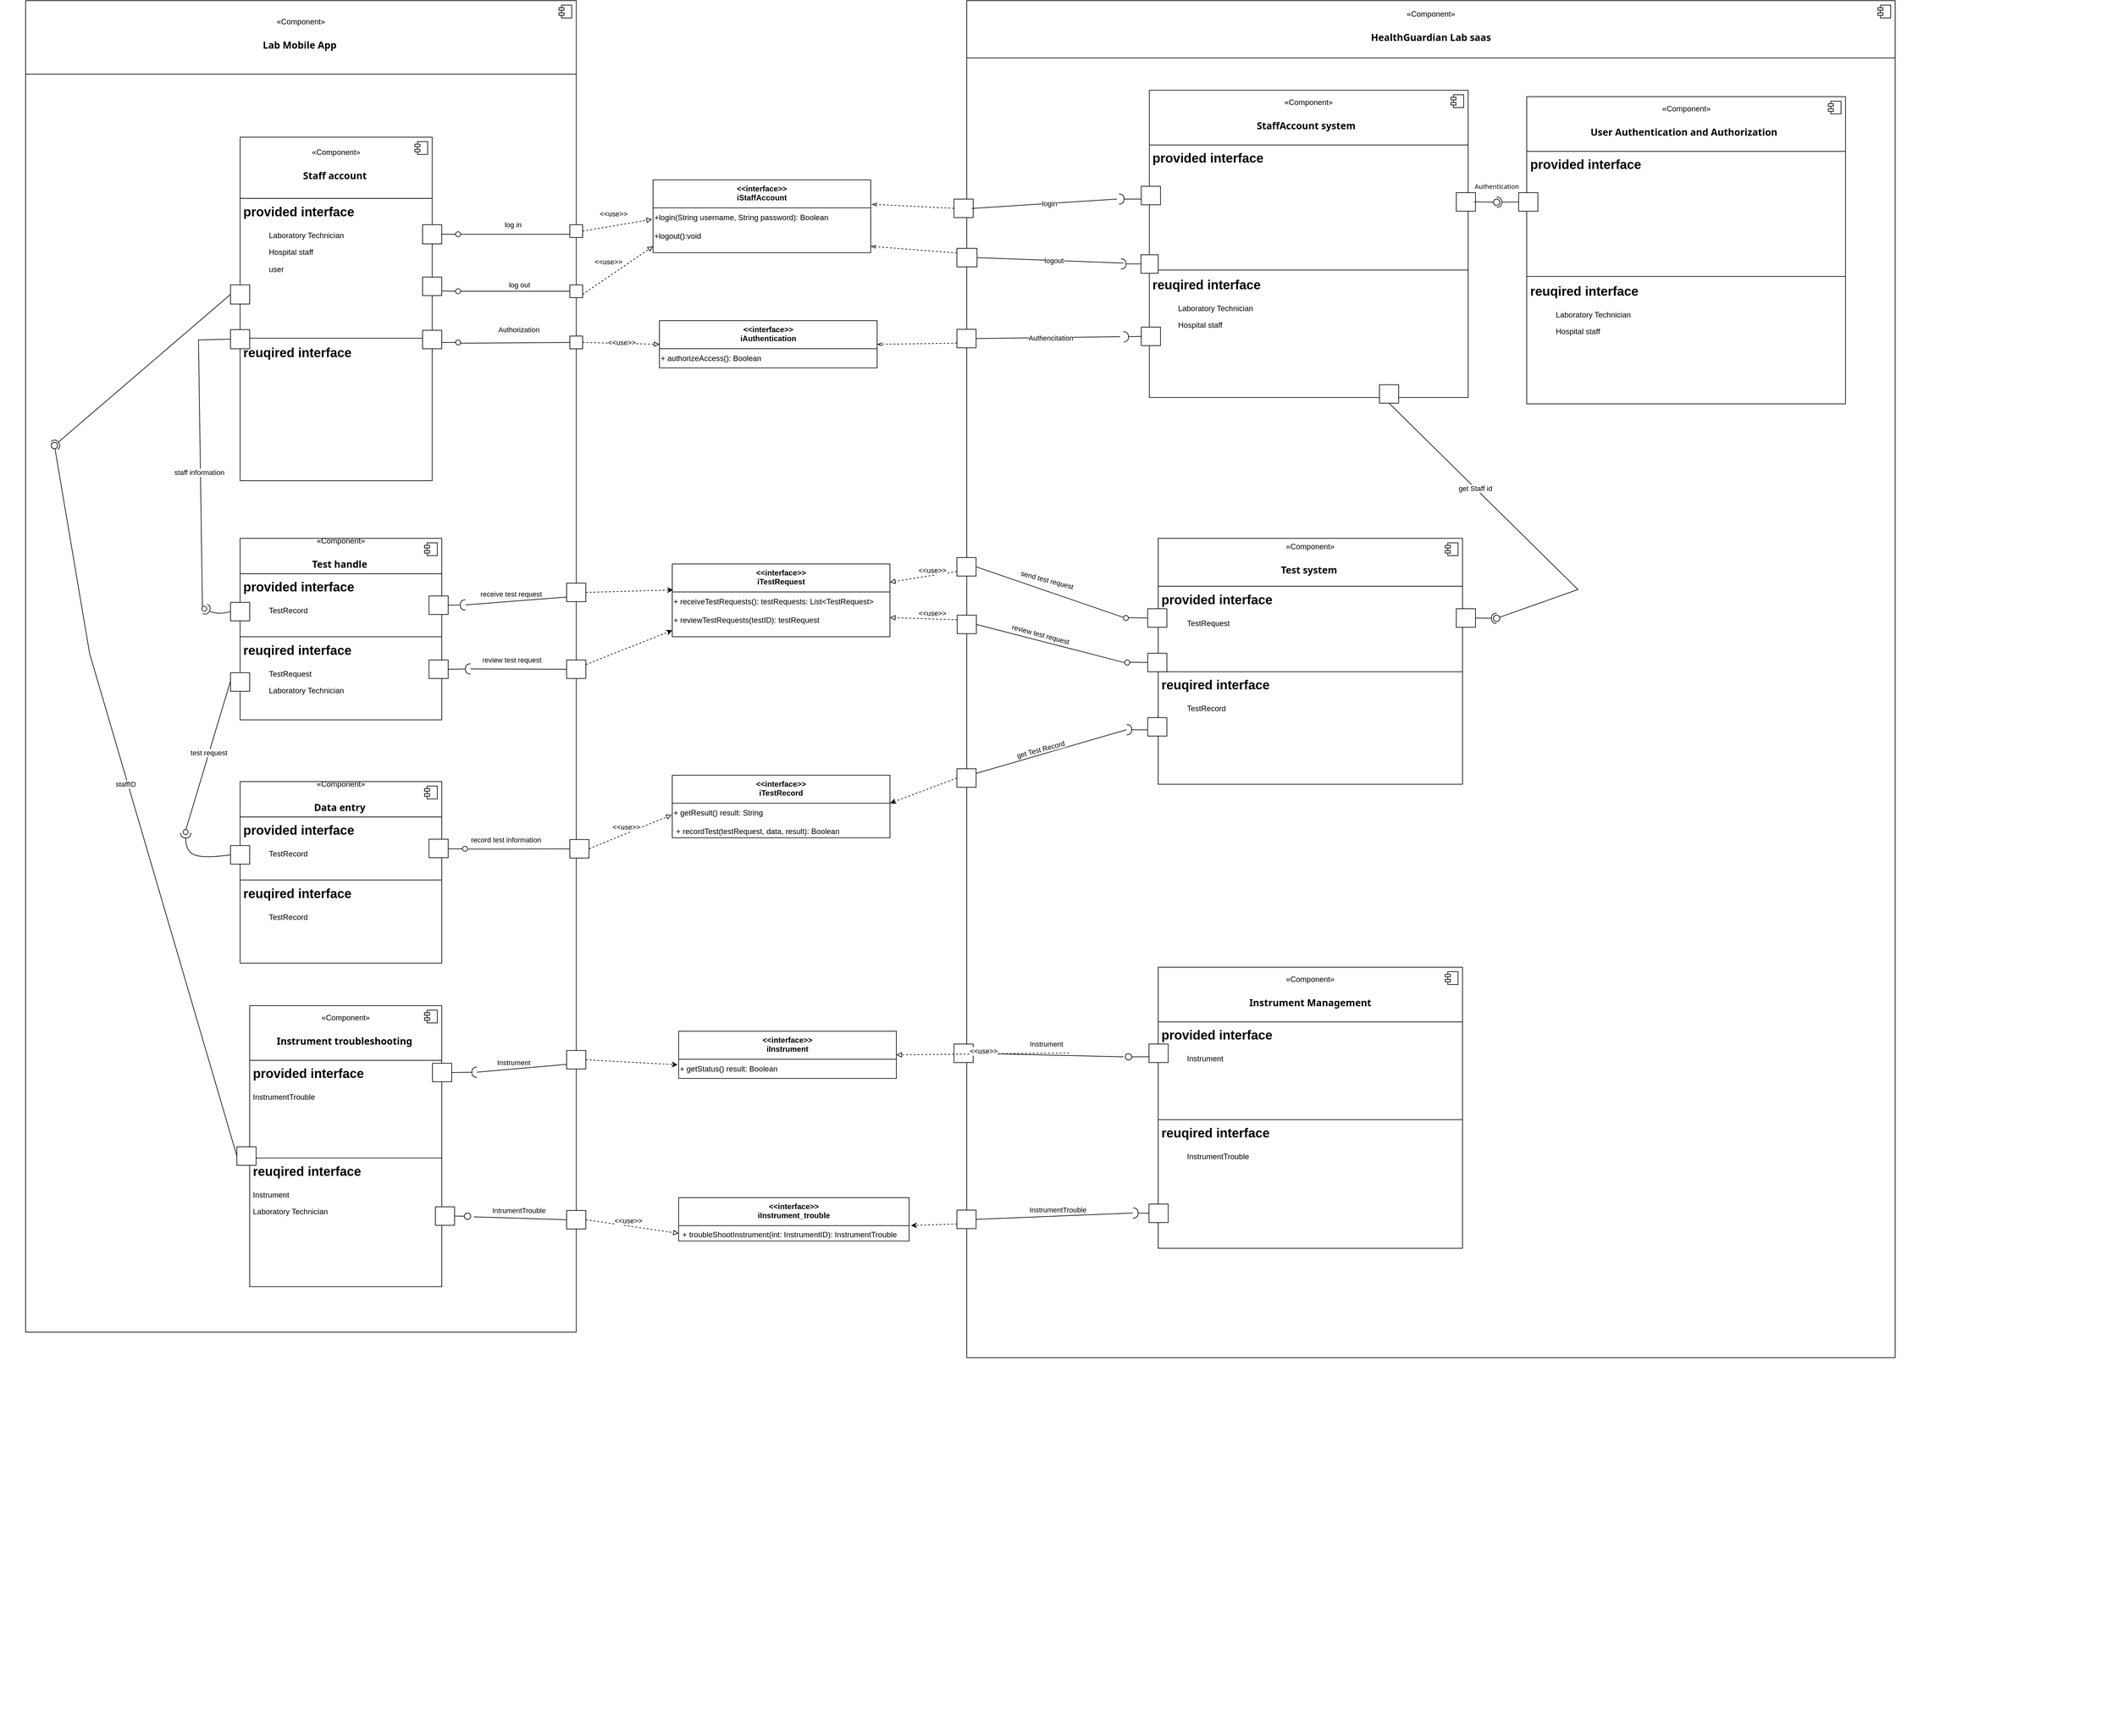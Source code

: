<mxfile version="22.1.2" type="device">
  <diagram name="第 1 页" id="pyCCL6eX-6FyRJgidbpK">
    <mxGraphModel dx="714" dy="369" grid="1" gridSize="10" guides="1" tooltips="1" connect="1" arrows="1" fold="1" page="1" pageScale="1" pageWidth="827" pageHeight="1169" math="0" shadow="0">
      <root>
        <mxCell id="0" />
        <mxCell id="1" parent="0" />
        <mxCell id="EuFeUQcBfdX8T-0fe6dd-74" value="s" style="group" parent="1" vertex="1" connectable="0">
          <mxGeometry x="100" y="30" width="850" height="2320" as="geometry" />
        </mxCell>
        <mxCell id="EuFeUQcBfdX8T-0fe6dd-63" value="«Component»&lt;br&gt;&lt;h3 style=&quot;border: 0px solid rgb(217, 217, 227); box-sizing: border-box; --tw-border-spacing-x: 0; --tw-border-spacing-y: 0; --tw-translate-x: 0; --tw-translate-y: 0; --tw-rotate: 0; --tw-skew-x: 0; --tw-skew-y: 0; --tw-scale-x: 1; --tw-scale-y: 1; --tw-pan-x: ; --tw-pan-y: ; --tw-pinch-zoom: ; --tw-scroll-snap-strictness: proximity; --tw-gradient-from-position: ; --tw-gradient-via-position: ; --tw-gradient-to-position: ; --tw-ordinal: ; --tw-slashed-zero: ; --tw-numeric-figure: ; --tw-numeric-spacing: ; --tw-numeric-fraction: ; --tw-ring-inset: ; --tw-ring-offset-width: 0px; --tw-ring-offset-color: #fff; --tw-ring-color: rgba(69,89,164,.5); --tw-ring-offset-shadow: 0 0 transparent; --tw-ring-shadow: 0 0 transparent; --tw-shadow: 0 0 transparent; --tw-shadow-colored: 0 0 transparent; --tw-blur: ; --tw-brightness: ; --tw-contrast: ; --tw-grayscale: ; --tw-hue-rotate: ; --tw-invert: ; --tw-saturate: ; --tw-sepia: ; --tw-drop-shadow: ; --tw-backdrop-blur: ; --tw-backdrop-brightness: ; --tw-backdrop-contrast: ; --tw-backdrop-grayscale: ; --tw-backdrop-hue-rotate: ; --tw-backdrop-invert: ; --tw-backdrop-opacity: ; --tw-backdrop-saturate: ; --tw-backdrop-sepia: ; font-size: 1.25em; margin: 1rem 0px 0.5rem; line-height: 1.6; color: var(--tw-prose-headings); font-family: Söhne, ui-sans-serif, system-ui, -apple-system, &amp;quot;Segoe UI&amp;quot;, Roboto, Ubuntu, Cantarell, &amp;quot;Noto Sans&amp;quot;, sans-serif, &amp;quot;Helvetica Neue&amp;quot;, Arial, &amp;quot;Apple Color Emoji&amp;quot;, &amp;quot;Segoe UI Emoji&amp;quot;, &amp;quot;Segoe UI Symbol&amp;quot;, &amp;quot;Noto Color Emoji&amp;quot;; text-align: start;&quot;&gt;Lab Mobile App&amp;nbsp;&lt;/h3&gt;" style="html=1;dropTarget=0;whiteSpace=wrap;" parent="EuFeUQcBfdX8T-0fe6dd-74" vertex="1">
          <mxGeometry x="40" y="-10" width="860" height="114.85" as="geometry" />
        </mxCell>
        <mxCell id="EuFeUQcBfdX8T-0fe6dd-64" value="" style="shape=module;jettyWidth=8;jettyHeight=4;" parent="EuFeUQcBfdX8T-0fe6dd-63" vertex="1">
          <mxGeometry x="1" width="20" height="20" relative="1" as="geometry">
            <mxPoint x="-27" y="7" as="offset" />
          </mxGeometry>
        </mxCell>
        <mxCell id="EuFeUQcBfdX8T-0fe6dd-129" value="" style="rounded=0;whiteSpace=wrap;html=1;" parent="EuFeUQcBfdX8T-0fe6dd-74" vertex="1">
          <mxGeometry x="40" y="104.85" width="860" height="1965.15" as="geometry" />
        </mxCell>
        <mxCell id="EuFeUQcBfdX8T-0fe6dd-122" value="" style="group" parent="EuFeUQcBfdX8T-0fe6dd-74" vertex="1" connectable="0">
          <mxGeometry x="375" y="203.3" width="315" height="536.7" as="geometry" />
        </mxCell>
        <mxCell id="EuFeUQcBfdX8T-0fe6dd-123" value="" style="rounded=0;whiteSpace=wrap;html=1;" parent="EuFeUQcBfdX8T-0fe6dd-122" vertex="1">
          <mxGeometry y="95.571" width="300" height="441.129" as="geometry" />
        </mxCell>
        <mxCell id="EuFeUQcBfdX8T-0fe6dd-124" value="&lt;h1&gt;&lt;font style=&quot;font-size: 20px;&quot;&gt;reuqired interface&lt;/font&gt;&lt;/h1&gt;&lt;p&gt;&lt;br&gt;&lt;/p&gt;" style="text;html=1;strokeColor=none;fillColor=none;spacing=5;spacingTop=-20;whiteSpace=wrap;overflow=hidden;rounded=0;" parent="EuFeUQcBfdX8T-0fe6dd-122" vertex="1">
          <mxGeometry y="316.197" width="300" height="194.762" as="geometry" />
        </mxCell>
        <mxCell id="EuFeUQcBfdX8T-0fe6dd-125" value="" style="endArrow=none;html=1;rounded=0;entryX=1;entryY=1;entryDx=0;entryDy=0;" parent="EuFeUQcBfdX8T-0fe6dd-122" target="EuFeUQcBfdX8T-0fe6dd-128" edge="1">
          <mxGeometry width="50" height="50" relative="1" as="geometry">
            <mxPoint y="314.019" as="sourcePoint" />
            <mxPoint x="50" y="245.754" as="targetPoint" />
          </mxGeometry>
        </mxCell>
        <mxCell id="EuFeUQcBfdX8T-0fe6dd-126" value="«Component»&lt;br&gt;&lt;h3 style=&quot;border: 0px solid rgb(217, 217, 227); box-sizing: border-box; --tw-border-spacing-x: 0; --tw-border-spacing-y: 0; --tw-translate-x: 0; --tw-translate-y: 0; --tw-rotate: 0; --tw-skew-x: 0; --tw-skew-y: 0; --tw-scale-x: 1; --tw-scale-y: 1; --tw-pan-x: ; --tw-pan-y: ; --tw-pinch-zoom: ; --tw-scroll-snap-strictness: proximity; --tw-gradient-from-position: ; --tw-gradient-via-position: ; --tw-gradient-to-position: ; --tw-ordinal: ; --tw-slashed-zero: ; --tw-numeric-figure: ; --tw-numeric-spacing: ; --tw-numeric-fraction: ; --tw-ring-inset: ; --tw-ring-offset-width: 0px; --tw-ring-offset-color: #fff; --tw-ring-color: rgba(69,89,164,.5); --tw-ring-offset-shadow: 0 0 transparent; --tw-ring-shadow: 0 0 transparent; --tw-shadow: 0 0 transparent; --tw-shadow-colored: 0 0 transparent; --tw-blur: ; --tw-brightness: ; --tw-contrast: ; --tw-grayscale: ; --tw-hue-rotate: ; --tw-invert: ; --tw-saturate: ; --tw-sepia: ; --tw-drop-shadow: ; --tw-backdrop-blur: ; --tw-backdrop-brightness: ; --tw-backdrop-contrast: ; --tw-backdrop-grayscale: ; --tw-backdrop-hue-rotate: ; --tw-backdrop-invert: ; --tw-backdrop-opacity: ; --tw-backdrop-saturate: ; --tw-backdrop-sepia: ; font-size: 1.25em; margin: 1rem 0px 0.5rem; line-height: 1.6; color: var(--tw-prose-headings); font-family: Söhne, ui-sans-serif, system-ui, -apple-system, &amp;quot;Segoe UI&amp;quot;, Roboto, Ubuntu, Cantarell, &amp;quot;Noto Sans&amp;quot;, sans-serif, &amp;quot;Helvetica Neue&amp;quot;, Arial, &amp;quot;Apple Color Emoji&amp;quot;, &amp;quot;Segoe UI Emoji&amp;quot;, &amp;quot;Segoe UI Symbol&amp;quot;, &amp;quot;Noto Color Emoji&amp;quot;; text-align: start;&quot;&gt;Staff account&amp;nbsp;&lt;/h3&gt;" style="html=1;dropTarget=0;whiteSpace=wrap;" parent="EuFeUQcBfdX8T-0fe6dd-122" vertex="1">
          <mxGeometry width="300" height="95.571" as="geometry" />
        </mxCell>
        <mxCell id="EuFeUQcBfdX8T-0fe6dd-127" value="" style="shape=module;jettyWidth=8;jettyHeight=4;" parent="EuFeUQcBfdX8T-0fe6dd-126" vertex="1">
          <mxGeometry x="1" width="20" height="20" relative="1" as="geometry">
            <mxPoint x="-27" y="7" as="offset" />
          </mxGeometry>
        </mxCell>
        <mxCell id="EuFeUQcBfdX8T-0fe6dd-128" value="&lt;h1&gt;&lt;font style=&quot;font-size: 20px;&quot;&gt;provided interface&lt;/font&gt;&lt;/h1&gt;&lt;blockquote style=&quot;margin: 0 0 0 40px; border: none; padding: 0px;&quot;&gt;&lt;p&gt;Laboratory Technician&lt;/p&gt;&lt;p&gt;Hospital staff&lt;/p&gt;&lt;p&gt;user&lt;/p&gt;&lt;/blockquote&gt;" style="text;html=1;strokeColor=none;fillColor=none;spacing=5;spacingTop=-20;whiteSpace=wrap;overflow=hidden;rounded=0;" parent="EuFeUQcBfdX8T-0fe6dd-122" vertex="1">
          <mxGeometry y="95.571" width="300" height="218.448" as="geometry" />
        </mxCell>
        <mxCell id="EuFeUQcBfdX8T-0fe6dd-147" value="" style="html=1;rounded=0;" parent="EuFeUQcBfdX8T-0fe6dd-122" vertex="1">
          <mxGeometry x="285" y="218.556" width="30" height="28.922" as="geometry" />
        </mxCell>
        <mxCell id="EuFeUQcBfdX8T-0fe6dd-271" value="" style="html=1;rounded=0;" parent="EuFeUQcBfdX8T-0fe6dd-122" vertex="1">
          <mxGeometry x="285" y="301.676" width="30" height="28.922" as="geometry" />
        </mxCell>
        <mxCell id="EuFeUQcBfdX8T-0fe6dd-391" value="" style="html=1;rounded=0;" parent="EuFeUQcBfdX8T-0fe6dd-122" vertex="1">
          <mxGeometry x="-15" y="300.6" width="30" height="30" as="geometry" />
        </mxCell>
        <mxCell id="EuFeUQcBfdX8T-0fe6dd-130" value="" style="group" parent="EuFeUQcBfdX8T-0fe6dd-74" vertex="1" connectable="0">
          <mxGeometry x="375" y="830" width="335" height="470" as="geometry" />
        </mxCell>
        <mxCell id="EuFeUQcBfdX8T-0fe6dd-131" value="" style="rounded=0;whiteSpace=wrap;html=1;" parent="EuFeUQcBfdX8T-0fe6dd-130" vertex="1">
          <mxGeometry y="55.2" width="315" height="228.37" as="geometry" />
        </mxCell>
        <mxCell id="EuFeUQcBfdX8T-0fe6dd-132" value="&lt;h1&gt;&lt;font style=&quot;font-size: 20px;&quot;&gt;reuqired interface&lt;/font&gt;&lt;/h1&gt;&lt;blockquote style=&quot;margin: 0 0 0 40px; border: none; padding: 0px;&quot;&gt;&lt;p&gt;TestRequest&lt;/p&gt;&lt;p&gt;Laboratory Technician&lt;/p&gt;&lt;/blockquote&gt;" style="text;html=1;strokeColor=none;fillColor=none;spacing=5;spacingTop=-20;whiteSpace=wrap;overflow=hidden;rounded=0;" parent="EuFeUQcBfdX8T-0fe6dd-130" vertex="1">
          <mxGeometry y="153.801" width="315" height="117.033" as="geometry" />
        </mxCell>
        <mxCell id="EuFeUQcBfdX8T-0fe6dd-133" value="" style="endArrow=none;html=1;rounded=0;entryX=1;entryY=1;entryDx=0;entryDy=0;exitX=0;exitY=1;exitDx=0;exitDy=0;" parent="EuFeUQcBfdX8T-0fe6dd-130" source="EuFeUQcBfdX8T-0fe6dd-136" target="EuFeUQcBfdX8T-0fe6dd-136" edge="1">
          <mxGeometry width="50" height="50" relative="1" as="geometry">
            <mxPoint y="181.379" as="sourcePoint" />
            <mxPoint x="52.5" y="141.949" as="targetPoint" />
          </mxGeometry>
        </mxCell>
        <mxCell id="EuFeUQcBfdX8T-0fe6dd-134" value="«Component»&lt;br&gt;&lt;h3 style=&quot;border: 0px solid rgb(217, 217, 227); box-sizing: border-box; --tw-border-spacing-x: 0; --tw-border-spacing-y: 0; --tw-translate-x: 0; --tw-translate-y: 0; --tw-rotate: 0; --tw-skew-x: 0; --tw-skew-y: 0; --tw-scale-x: 1; --tw-scale-y: 1; --tw-pan-x: ; --tw-pan-y: ; --tw-pinch-zoom: ; --tw-scroll-snap-strictness: proximity; --tw-gradient-from-position: ; --tw-gradient-via-position: ; --tw-gradient-to-position: ; --tw-ordinal: ; --tw-slashed-zero: ; --tw-numeric-figure: ; --tw-numeric-spacing: ; --tw-numeric-fraction: ; --tw-ring-inset: ; --tw-ring-offset-width: 0px; --tw-ring-offset-color: #fff; --tw-ring-color: rgba(69,89,164,.5); --tw-ring-offset-shadow: 0 0 transparent; --tw-ring-shadow: 0 0 transparent; --tw-shadow: 0 0 transparent; --tw-shadow-colored: 0 0 transparent; --tw-blur: ; --tw-brightness: ; --tw-contrast: ; --tw-grayscale: ; --tw-hue-rotate: ; --tw-invert: ; --tw-saturate: ; --tw-sepia: ; --tw-drop-shadow: ; --tw-backdrop-blur: ; --tw-backdrop-brightness: ; --tw-backdrop-contrast: ; --tw-backdrop-grayscale: ; --tw-backdrop-hue-rotate: ; --tw-backdrop-invert: ; --tw-backdrop-opacity: ; --tw-backdrop-saturate: ; --tw-backdrop-sepia: ; font-size: 1.25em; margin: 1rem 0px 0.5rem; line-height: 1.6; color: var(--tw-prose-headings); font-family: Söhne, ui-sans-serif, system-ui, -apple-system, &amp;quot;Segoe UI&amp;quot;, Roboto, Ubuntu, Cantarell, &amp;quot;Noto Sans&amp;quot;, sans-serif, &amp;quot;Helvetica Neue&amp;quot;, Arial, &amp;quot;Apple Color Emoji&amp;quot;, &amp;quot;Segoe UI Emoji&amp;quot;, &amp;quot;Segoe UI Symbol&amp;quot;, &amp;quot;Noto Color Emoji&amp;quot;; text-align: start;&quot;&gt;Test handle&amp;nbsp;&lt;/h3&gt;" style="html=1;dropTarget=0;whiteSpace=wrap;" parent="EuFeUQcBfdX8T-0fe6dd-130" vertex="1">
          <mxGeometry width="315" height="55.202" as="geometry" />
        </mxCell>
        <mxCell id="EuFeUQcBfdX8T-0fe6dd-135" value="" style="shape=module;jettyWidth=8;jettyHeight=4;" parent="EuFeUQcBfdX8T-0fe6dd-134" vertex="1">
          <mxGeometry x="1" width="20" height="20" relative="1" as="geometry">
            <mxPoint x="-27" y="7" as="offset" />
          </mxGeometry>
        </mxCell>
        <mxCell id="EuFeUQcBfdX8T-0fe6dd-136" value="&lt;h1&gt;&lt;font style=&quot;font-size: 20px;&quot;&gt;provided interface&lt;/font&gt;&lt;/h1&gt;&lt;blockquote style=&quot;margin: 0 0 0 40px; border: none; padding: 0px;&quot;&gt;&lt;p&gt;TestRecord&lt;/p&gt;&lt;/blockquote&gt;&lt;p&gt;&lt;br&gt;&lt;/p&gt;" style="text;html=1;strokeColor=none;fillColor=none;spacing=5;spacingTop=-20;whiteSpace=wrap;overflow=hidden;rounded=0;" parent="EuFeUQcBfdX8T-0fe6dd-130" vertex="1">
          <mxGeometry y="55.2" width="315" height="98.601" as="geometry" />
        </mxCell>
        <mxCell id="EuFeUQcBfdX8T-0fe6dd-342" value="" style="html=1;rounded=0;" parent="EuFeUQcBfdX8T-0fe6dd-130" vertex="1">
          <mxGeometry x="295" y="189.996" width="30" height="28.922" as="geometry" />
        </mxCell>
        <mxCell id="EuFeUQcBfdX8T-0fe6dd-390" value="" style="html=1;rounded=0;" parent="EuFeUQcBfdX8T-0fe6dd-130" vertex="1">
          <mxGeometry x="295" y="90.036" width="30" height="28.922" as="geometry" />
        </mxCell>
        <mxCell id="EuFeUQcBfdX8T-0fe6dd-394" value="" style="html=1;rounded=0;" parent="EuFeUQcBfdX8T-0fe6dd-130" vertex="1">
          <mxGeometry x="-15" y="99.996" width="30" height="28.922" as="geometry" />
        </mxCell>
        <mxCell id="EuFeUQcBfdX8T-0fe6dd-421" value="" style="html=1;rounded=0;" parent="EuFeUQcBfdX8T-0fe6dd-130" vertex="1">
          <mxGeometry x="-15" y="209.996" width="30" height="28.922" as="geometry" />
        </mxCell>
        <mxCell id="EuFeUQcBfdX8T-0fe6dd-141" value="" style="rounded=0;whiteSpace=wrap;html=1;" parent="EuFeUQcBfdX8T-0fe6dd-74" vertex="1">
          <mxGeometry x="890" y="340" width="20" height="20" as="geometry" />
        </mxCell>
        <mxCell id="EuFeUQcBfdX8T-0fe6dd-146" value="" style="html=1;rounded=0;" parent="EuFeUQcBfdX8T-0fe6dd-74" vertex="1">
          <mxGeometry x="660" y="340" width="30" height="30" as="geometry" />
        </mxCell>
        <mxCell id="EuFeUQcBfdX8T-0fe6dd-148" value="" style="endArrow=none;html=1;rounded=0;align=center;verticalAlign=top;endFill=0;labelBackgroundColor=none;endSize=2;" parent="EuFeUQcBfdX8T-0fe6dd-74" target="EuFeUQcBfdX8T-0fe6dd-149" edge="1">
          <mxGeometry relative="1" as="geometry">
            <mxPoint x="690" y="355" as="sourcePoint" />
          </mxGeometry>
        </mxCell>
        <mxCell id="EuFeUQcBfdX8T-0fe6dd-149" value="" style="ellipse;html=1;fontSize=11;align=center;fillColor=none;points=[];aspect=fixed;resizable=0;verticalAlign=bottom;labelPosition=center;verticalLabelPosition=top;flipH=1;" parent="EuFeUQcBfdX8T-0fe6dd-74" vertex="1">
          <mxGeometry x="711.5" y="351" width="8" height="8" as="geometry" />
        </mxCell>
        <mxCell id="EuFeUQcBfdX8T-0fe6dd-150" value="" style="endArrow=none;html=1;rounded=0;align=center;verticalAlign=top;endFill=0;labelBackgroundColor=none;endSize=2;exitX=1;exitY=0.75;exitDx=0;exitDy=0;" parent="EuFeUQcBfdX8T-0fe6dd-74" source="EuFeUQcBfdX8T-0fe6dd-147" target="EuFeUQcBfdX8T-0fe6dd-151" edge="1">
          <mxGeometry relative="1" as="geometry">
            <mxPoint x="690" y="444" as="sourcePoint" />
          </mxGeometry>
        </mxCell>
        <mxCell id="EuFeUQcBfdX8T-0fe6dd-151" value="" style="ellipse;html=1;fontSize=11;align=center;fillColor=none;points=[];aspect=fixed;resizable=0;verticalAlign=bottom;labelPosition=center;verticalLabelPosition=top;flipH=1;" parent="EuFeUQcBfdX8T-0fe6dd-74" vertex="1">
          <mxGeometry x="711.5" y="440" width="8" height="8" as="geometry" />
        </mxCell>
        <mxCell id="EuFeUQcBfdX8T-0fe6dd-152" value="" style="endArrow=none;html=1;rounded=0;entryX=0;entryY=0.75;entryDx=0;entryDy=0;" parent="EuFeUQcBfdX8T-0fe6dd-74" source="EuFeUQcBfdX8T-0fe6dd-149" target="EuFeUQcBfdX8T-0fe6dd-141" edge="1">
          <mxGeometry width="50" height="50" relative="1" as="geometry">
            <mxPoint x="750" y="390" as="sourcePoint" />
            <mxPoint x="800" y="340" as="targetPoint" />
          </mxGeometry>
        </mxCell>
        <mxCell id="EuFeUQcBfdX8T-0fe6dd-154" value="log in" style="edgeLabel;html=1;align=center;verticalAlign=middle;resizable=0;points=[];" parent="EuFeUQcBfdX8T-0fe6dd-152" vertex="1" connectable="0">
          <mxGeometry x="-0.09" y="1" relative="1" as="geometry">
            <mxPoint x="4" y="-14" as="offset" />
          </mxGeometry>
        </mxCell>
        <mxCell id="EuFeUQcBfdX8T-0fe6dd-153" value="" style="endArrow=none;html=1;rounded=0;entryX=0;entryY=0.5;entryDx=0;entryDy=0;" parent="EuFeUQcBfdX8T-0fe6dd-74" target="EuFeUQcBfdX8T-0fe6dd-155" edge="1">
          <mxGeometry width="50" height="50" relative="1" as="geometry">
            <mxPoint x="720" y="444" as="sourcePoint" />
            <mxPoint x="870" y="450" as="targetPoint" />
          </mxGeometry>
        </mxCell>
        <mxCell id="EuFeUQcBfdX8T-0fe6dd-156" value="log out" style="edgeLabel;html=1;align=center;verticalAlign=middle;resizable=0;points=[];" parent="EuFeUQcBfdX8T-0fe6dd-153" vertex="1" connectable="0">
          <mxGeometry x="0.054" relative="1" as="geometry">
            <mxPoint x="1" y="-10" as="offset" />
          </mxGeometry>
        </mxCell>
        <mxCell id="EuFeUQcBfdX8T-0fe6dd-155" value="" style="rounded=0;whiteSpace=wrap;html=1;" parent="EuFeUQcBfdX8T-0fe6dd-74" vertex="1">
          <mxGeometry x="890" y="434" width="20" height="20" as="geometry" />
        </mxCell>
        <mxCell id="EuFeUQcBfdX8T-0fe6dd-272" value="" style="endArrow=none;html=1;rounded=0;align=center;verticalAlign=top;endFill=0;labelBackgroundColor=none;endSize=2;exitX=1;exitY=0.75;exitDx=0;exitDy=0;" parent="EuFeUQcBfdX8T-0fe6dd-74" target="EuFeUQcBfdX8T-0fe6dd-273" edge="1">
          <mxGeometry relative="1" as="geometry">
            <mxPoint x="690" y="524" as="sourcePoint" />
          </mxGeometry>
        </mxCell>
        <mxCell id="EuFeUQcBfdX8T-0fe6dd-273" value="" style="ellipse;html=1;fontSize=11;align=center;fillColor=none;points=[];aspect=fixed;resizable=0;verticalAlign=bottom;labelPosition=center;verticalLabelPosition=top;flipH=1;" parent="EuFeUQcBfdX8T-0fe6dd-74" vertex="1">
          <mxGeometry x="711.5" y="520" width="8" height="8" as="geometry" />
        </mxCell>
        <mxCell id="EuFeUQcBfdX8T-0fe6dd-277" value="" style="rounded=0;whiteSpace=wrap;html=1;" parent="EuFeUQcBfdX8T-0fe6dd-74" vertex="1">
          <mxGeometry x="890" y="514" width="20" height="20" as="geometry" />
        </mxCell>
        <mxCell id="EuFeUQcBfdX8T-0fe6dd-313" value="" style="endArrow=none;html=1;rounded=0;exitX=0.125;exitY=0.641;exitDx=0;exitDy=0;exitPerimeter=0;entryX=0;entryY=0.5;entryDx=0;entryDy=0;" parent="EuFeUQcBfdX8T-0fe6dd-74" source="EuFeUQcBfdX8T-0fe6dd-273" target="EuFeUQcBfdX8T-0fe6dd-277" edge="1">
          <mxGeometry width="50" height="50" relative="1" as="geometry">
            <mxPoint x="760" y="550" as="sourcePoint" />
            <mxPoint x="810" y="500" as="targetPoint" />
          </mxGeometry>
        </mxCell>
        <mxCell id="EuFeUQcBfdX8T-0fe6dd-314" value="&lt;h3 style=&quot;border: 0px solid rgb(217, 217, 227); color: var(--tw-prose-headings); background-color: rgb(251, 251, 251); box-sizing: border-box; --tw-border-spacing-x: 0; --tw-border-spacing-y: 0; --tw-translate-x: 0; --tw-translate-y: 0; --tw-rotate: 0; --tw-skew-x: 0; --tw-skew-y: 0; --tw-scale-x: 1; --tw-scale-y: 1; --tw-pan-x: ; --tw-pan-y: ; --tw-pinch-zoom: ; --tw-scroll-snap-strictness: proximity; --tw-gradient-from-position: ; --tw-gradient-via-position: ; --tw-gradient-to-position: ; --tw-ordinal: ; --tw-slashed-zero: ; --tw-numeric-figure: ; --tw-numeric-spacing: ; --tw-numeric-fraction: ; --tw-ring-inset: ; --tw-ring-offset-width: 0px; --tw-ring-offset-color: #fff; --tw-ring-color: rgba(69,89,164,.5); --tw-ring-offset-shadow: 0 0 transparent; --tw-ring-shadow: 0 0 transparent; --tw-shadow: 0 0 transparent; --tw-shadow-colored: 0 0 transparent; --tw-blur: ; --tw-brightness: ; --tw-contrast: ; --tw-grayscale: ; --tw-hue-rotate: ; --tw-invert: ; --tw-saturate: ; --tw-sepia: ; --tw-drop-shadow: ; --tw-backdrop-blur: ; --tw-backdrop-brightness: ; --tw-backdrop-contrast: ; --tw-backdrop-grayscale: ; --tw-backdrop-hue-rotate: ; --tw-backdrop-invert: ; --tw-backdrop-opacity: ; --tw-backdrop-saturate: ; --tw-backdrop-sepia: ; margin: 1rem 0px 0.5rem; line-height: 1.6; text-align: start;&quot;&gt;&lt;span style=&quot;font-weight: normal;&quot;&gt;&lt;font style=&quot;font-size: 11px;&quot;&gt;Authorization&lt;/font&gt;&lt;/span&gt;&lt;/h3&gt;" style="edgeLabel;html=1;align=center;verticalAlign=middle;resizable=0;points=[];" parent="EuFeUQcBfdX8T-0fe6dd-313" vertex="1" connectable="0">
          <mxGeometry x="0.079" relative="1" as="geometry">
            <mxPoint x="-1" y="-25" as="offset" />
          </mxGeometry>
        </mxCell>
        <mxCell id="EuFeUQcBfdX8T-0fe6dd-334" value="" style="group" parent="EuFeUQcBfdX8T-0fe6dd-74" vertex="1" connectable="0">
          <mxGeometry x="390" y="1560" width="320" height="480" as="geometry" />
        </mxCell>
        <mxCell id="EuFeUQcBfdX8T-0fe6dd-335" value="" style="rounded=0;whiteSpace=wrap;html=1;" parent="EuFeUQcBfdX8T-0fe6dd-334" vertex="1">
          <mxGeometry y="85.471" width="300" height="353.606" as="geometry" />
        </mxCell>
        <mxCell id="EuFeUQcBfdX8T-0fe6dd-336" value="&lt;h1&gt;&lt;font style=&quot;font-size: 20px;&quot;&gt;reuqired interface&lt;/font&gt;&lt;/h1&gt;&lt;p&gt;Instrument&lt;br&gt;&lt;/p&gt;&lt;p&gt;Laboratory Technician&lt;br&gt;&lt;/p&gt;" style="text;html=1;strokeColor=none;fillColor=none;spacing=5;spacingTop=-20;whiteSpace=wrap;overflow=hidden;rounded=0;" parent="EuFeUQcBfdX8T-0fe6dd-334" vertex="1">
          <mxGeometry y="238.143" width="300" height="181.212" as="geometry" />
        </mxCell>
        <mxCell id="EuFeUQcBfdX8T-0fe6dd-337" value="" style="endArrow=none;html=1;rounded=0;entryX=1;entryY=1;entryDx=0;entryDy=0;exitX=0;exitY=1;exitDx=0;exitDy=0;" parent="EuFeUQcBfdX8T-0fe6dd-334" source="EuFeUQcBfdX8T-0fe6dd-340" target="EuFeUQcBfdX8T-0fe6dd-340" edge="1">
          <mxGeometry width="50" height="50" relative="1" as="geometry">
            <mxPoint y="280.845" as="sourcePoint" />
            <mxPoint x="50" y="219.791" as="targetPoint" />
          </mxGeometry>
        </mxCell>
        <mxCell id="EuFeUQcBfdX8T-0fe6dd-338" value="«Component»&lt;br&gt;&lt;h3 style=&quot;border: 0px solid rgb(217, 217, 227); box-sizing: border-box; --tw-border-spacing-x: 0; --tw-border-spacing-y: 0; --tw-translate-x: 0; --tw-translate-y: 0; --tw-rotate: 0; --tw-skew-x: 0; --tw-skew-y: 0; --tw-scale-x: 1; --tw-scale-y: 1; --tw-pan-x: ; --tw-pan-y: ; --tw-pinch-zoom: ; --tw-scroll-snap-strictness: proximity; --tw-gradient-from-position: ; --tw-gradient-via-position: ; --tw-gradient-to-position: ; --tw-ordinal: ; --tw-slashed-zero: ; --tw-numeric-figure: ; --tw-numeric-spacing: ; --tw-numeric-fraction: ; --tw-ring-inset: ; --tw-ring-offset-width: 0px; --tw-ring-offset-color: #fff; --tw-ring-color: rgba(69,89,164,.5); --tw-ring-offset-shadow: 0 0 transparent; --tw-ring-shadow: 0 0 transparent; --tw-shadow: 0 0 transparent; --tw-shadow-colored: 0 0 transparent; --tw-blur: ; --tw-brightness: ; --tw-contrast: ; --tw-grayscale: ; --tw-hue-rotate: ; --tw-invert: ; --tw-saturate: ; --tw-sepia: ; --tw-drop-shadow: ; --tw-backdrop-blur: ; --tw-backdrop-brightness: ; --tw-backdrop-contrast: ; --tw-backdrop-grayscale: ; --tw-backdrop-hue-rotate: ; --tw-backdrop-invert: ; --tw-backdrop-opacity: ; --tw-backdrop-saturate: ; --tw-backdrop-sepia: ; font-size: 1.25em; margin: 1rem 0px 0.5rem; line-height: 1.6; color: var(--tw-prose-headings); font-family: Söhne, ui-sans-serif, system-ui, -apple-system, &amp;quot;Segoe UI&amp;quot;, Roboto, Ubuntu, Cantarell, &amp;quot;Noto Sans&amp;quot;, sans-serif, &amp;quot;Helvetica Neue&amp;quot;, Arial, &amp;quot;Apple Color Emoji&amp;quot;, &amp;quot;Segoe UI Emoji&amp;quot;, &amp;quot;Segoe UI Symbol&amp;quot;, &amp;quot;Noto Color Emoji&amp;quot;; text-align: start;&quot;&gt;Instrument troubleshooting&amp;nbsp;&lt;/h3&gt;" style="html=1;dropTarget=0;whiteSpace=wrap;" parent="EuFeUQcBfdX8T-0fe6dd-334" vertex="1">
          <mxGeometry width="300" height="85.474" as="geometry" />
        </mxCell>
        <mxCell id="EuFeUQcBfdX8T-0fe6dd-339" value="" style="shape=module;jettyWidth=8;jettyHeight=4;" parent="EuFeUQcBfdX8T-0fe6dd-338" vertex="1">
          <mxGeometry x="1" width="20" height="20" relative="1" as="geometry">
            <mxPoint x="-27" y="7" as="offset" />
          </mxGeometry>
        </mxCell>
        <mxCell id="EuFeUQcBfdX8T-0fe6dd-340" value="&lt;h1&gt;&lt;font style=&quot;font-size: 20px;&quot;&gt;provided interface&lt;/font&gt;&lt;/h1&gt;&lt;p&gt;InstrumentTrouble&lt;br&gt;&lt;/p&gt;" style="text;html=1;strokeColor=none;fillColor=none;spacing=5;spacingTop=-20;whiteSpace=wrap;overflow=hidden;rounded=0;" parent="EuFeUQcBfdX8T-0fe6dd-334" vertex="1">
          <mxGeometry y="85.471" width="300" height="152.672" as="geometry" />
        </mxCell>
        <mxCell id="EuFeUQcBfdX8T-0fe6dd-622" value="" style="html=1;rounded=0;" parent="EuFeUQcBfdX8T-0fe6dd-334" vertex="1">
          <mxGeometry x="290" y="314.286" width="30" height="28.922" as="geometry" />
        </mxCell>
        <mxCell id="EuFeUQcBfdX8T-0fe6dd-343" value="" style="html=1;rounded=0;" parent="EuFeUQcBfdX8T-0fe6dd-74" vertex="1">
          <mxGeometry x="885" y="899.996" width="30" height="28.922" as="geometry" />
        </mxCell>
        <mxCell id="EuFeUQcBfdX8T-0fe6dd-345" value="" style="html=1;rounded=0;" parent="EuFeUQcBfdX8T-0fe6dd-74" vertex="1">
          <mxGeometry x="885" y="1019.996" width="30" height="28.922" as="geometry" />
        </mxCell>
        <mxCell id="EuFeUQcBfdX8T-0fe6dd-392" value="" style="rounded=0;orthogonalLoop=1;jettySize=auto;html=1;endArrow=halfCircle;endFill=0;endSize=6;strokeWidth=1;sketch=0;fontSize=12;curved=1;exitX=0;exitY=0.5;exitDx=0;exitDy=0;" parent="EuFeUQcBfdX8T-0fe6dd-74" source="EuFeUQcBfdX8T-0fe6dd-394" edge="1">
          <mxGeometry relative="1" as="geometry">
            <mxPoint x="331.5" y="944" as="sourcePoint" />
            <mxPoint x="320" y="940" as="targetPoint" />
            <Array as="points">
              <mxPoint x="340" y="950" />
            </Array>
          </mxGeometry>
        </mxCell>
        <mxCell id="EuFeUQcBfdX8T-0fe6dd-393" value="" style="ellipse;whiteSpace=wrap;html=1;align=center;aspect=fixed;fillColor=none;strokeColor=none;resizable=0;perimeter=centerPerimeter;rotatable=0;allowArrows=0;points=[];outlineConnect=1;" parent="EuFeUQcBfdX8T-0fe6dd-74" vertex="1">
          <mxGeometry x="280" y="929" width="10" height="10" as="geometry" />
        </mxCell>
        <mxCell id="EuFeUQcBfdX8T-0fe6dd-395" value="" style="endArrow=none;html=1;rounded=0;align=center;verticalAlign=top;endFill=0;labelBackgroundColor=none;endSize=2;exitX=0.854;exitY=0.072;exitDx=0;exitDy=0;entryX=0;entryY=0.5;entryDx=0;entryDy=0;exitPerimeter=0;" parent="EuFeUQcBfdX8T-0fe6dd-74" source="EuFeUQcBfdX8T-0fe6dd-396" target="EuFeUQcBfdX8T-0fe6dd-391" edge="1">
          <mxGeometry relative="1" as="geometry">
            <mxPoint x="330" y="520" as="sourcePoint" />
            <mxPoint x="351.5" y="520" as="targetPoint" />
            <Array as="points">
              <mxPoint x="310" y="520" />
            </Array>
          </mxGeometry>
        </mxCell>
        <mxCell id="EuFeUQcBfdX8T-0fe6dd-513" value="staff information" style="edgeLabel;html=1;align=center;verticalAlign=middle;resizable=0;points=[];" parent="EuFeUQcBfdX8T-0fe6dd-395" vertex="1" connectable="0">
          <mxGeometry x="-0.099" y="2" relative="1" as="geometry">
            <mxPoint as="offset" />
          </mxGeometry>
        </mxCell>
        <mxCell id="EuFeUQcBfdX8T-0fe6dd-396" value="" style="ellipse;html=1;fontSize=11;align=center;fillColor=none;points=[];aspect=fixed;resizable=0;verticalAlign=bottom;labelPosition=center;verticalLabelPosition=top;flipH=1;" parent="EuFeUQcBfdX8T-0fe6dd-74" vertex="1">
          <mxGeometry x="315" y="936" width="8" height="8" as="geometry" />
        </mxCell>
        <mxCell id="EuFeUQcBfdX8T-0fe6dd-398" value="" style="group" parent="EuFeUQcBfdX8T-0fe6dd-74" vertex="1" connectable="0">
          <mxGeometry x="375" y="1210" width="335" height="310" as="geometry" />
        </mxCell>
        <mxCell id="EuFeUQcBfdX8T-0fe6dd-399" value="" style="rounded=0;whiteSpace=wrap;html=1;" parent="EuFeUQcBfdX8T-0fe6dd-398" vertex="1">
          <mxGeometry y="55.2" width="315" height="228.37" as="geometry" />
        </mxCell>
        <mxCell id="EuFeUQcBfdX8T-0fe6dd-400" value="&lt;h1&gt;&lt;font style=&quot;font-size: 20px;&quot;&gt;reuqired interface&lt;/font&gt;&lt;/h1&gt;&lt;blockquote style=&quot;margin: 0 0 0 40px; border: none; padding: 0px;&quot;&gt;&lt;p&gt;TestRecord&lt;/p&gt;&lt;/blockquote&gt;" style="text;html=1;strokeColor=none;fillColor=none;spacing=5;spacingTop=-20;whiteSpace=wrap;overflow=hidden;rounded=0;" parent="EuFeUQcBfdX8T-0fe6dd-398" vertex="1">
          <mxGeometry y="153.801" width="315" height="117.033" as="geometry" />
        </mxCell>
        <mxCell id="EuFeUQcBfdX8T-0fe6dd-401" value="" style="endArrow=none;html=1;rounded=0;entryX=1;entryY=1;entryDx=0;entryDy=0;exitX=0;exitY=1;exitDx=0;exitDy=0;" parent="EuFeUQcBfdX8T-0fe6dd-398" source="EuFeUQcBfdX8T-0fe6dd-404" target="EuFeUQcBfdX8T-0fe6dd-404" edge="1">
          <mxGeometry width="50" height="50" relative="1" as="geometry">
            <mxPoint y="181.379" as="sourcePoint" />
            <mxPoint x="52.5" y="141.949" as="targetPoint" />
          </mxGeometry>
        </mxCell>
        <mxCell id="EuFeUQcBfdX8T-0fe6dd-402" value="«Component»&lt;br&gt;&lt;h3 style=&quot;border: 0px solid rgb(217, 217, 227); box-sizing: border-box; --tw-border-spacing-x: 0; --tw-border-spacing-y: 0; --tw-translate-x: 0; --tw-translate-y: 0; --tw-rotate: 0; --tw-skew-x: 0; --tw-skew-y: 0; --tw-scale-x: 1; --tw-scale-y: 1; --tw-pan-x: ; --tw-pan-y: ; --tw-pinch-zoom: ; --tw-scroll-snap-strictness: proximity; --tw-gradient-from-position: ; --tw-gradient-via-position: ; --tw-gradient-to-position: ; --tw-ordinal: ; --tw-slashed-zero: ; --tw-numeric-figure: ; --tw-numeric-spacing: ; --tw-numeric-fraction: ; --tw-ring-inset: ; --tw-ring-offset-width: 0px; --tw-ring-offset-color: #fff; --tw-ring-color: rgba(69,89,164,.5); --tw-ring-offset-shadow: 0 0 transparent; --tw-ring-shadow: 0 0 transparent; --tw-shadow: 0 0 transparent; --tw-shadow-colored: 0 0 transparent; --tw-blur: ; --tw-brightness: ; --tw-contrast: ; --tw-grayscale: ; --tw-hue-rotate: ; --tw-invert: ; --tw-saturate: ; --tw-sepia: ; --tw-drop-shadow: ; --tw-backdrop-blur: ; --tw-backdrop-brightness: ; --tw-backdrop-contrast: ; --tw-backdrop-grayscale: ; --tw-backdrop-hue-rotate: ; --tw-backdrop-invert: ; --tw-backdrop-opacity: ; --tw-backdrop-saturate: ; --tw-backdrop-sepia: ; font-size: 1.25em; margin: 1rem 0px 0.5rem; line-height: 1.6; color: var(--tw-prose-headings); font-family: Söhne, ui-sans-serif, system-ui, -apple-system, &amp;quot;Segoe UI&amp;quot;, Roboto, Ubuntu, Cantarell, &amp;quot;Noto Sans&amp;quot;, sans-serif, &amp;quot;Helvetica Neue&amp;quot;, Arial, &amp;quot;Apple Color Emoji&amp;quot;, &amp;quot;Segoe UI Emoji&amp;quot;, &amp;quot;Segoe UI Symbol&amp;quot;, &amp;quot;Noto Color Emoji&amp;quot;; text-align: start;&quot;&gt;Data entry&amp;nbsp;&lt;/h3&gt;" style="html=1;dropTarget=0;whiteSpace=wrap;" parent="EuFeUQcBfdX8T-0fe6dd-398" vertex="1">
          <mxGeometry width="315" height="55.202" as="geometry" />
        </mxCell>
        <mxCell id="EuFeUQcBfdX8T-0fe6dd-403" value="" style="shape=module;jettyWidth=8;jettyHeight=4;" parent="EuFeUQcBfdX8T-0fe6dd-402" vertex="1">
          <mxGeometry x="1" width="20" height="20" relative="1" as="geometry">
            <mxPoint x="-27" y="7" as="offset" />
          </mxGeometry>
        </mxCell>
        <mxCell id="EuFeUQcBfdX8T-0fe6dd-404" value="&lt;h1&gt;&lt;font style=&quot;font-size: 20px;&quot;&gt;provided interface&lt;/font&gt;&lt;/h1&gt;&lt;blockquote style=&quot;margin: 0 0 0 40px; border: none; padding: 0px;&quot;&gt;&lt;p&gt;TestRecord&lt;/p&gt;&lt;/blockquote&gt;&lt;p&gt;&lt;br&gt;&lt;/p&gt;" style="text;html=1;strokeColor=none;fillColor=none;spacing=5;spacingTop=-20;whiteSpace=wrap;overflow=hidden;rounded=0;" parent="EuFeUQcBfdX8T-0fe6dd-398" vertex="1">
          <mxGeometry y="55.2" width="315" height="98.601" as="geometry" />
        </mxCell>
        <mxCell id="EuFeUQcBfdX8T-0fe6dd-406" value="" style="html=1;rounded=0;" parent="EuFeUQcBfdX8T-0fe6dd-398" vertex="1">
          <mxGeometry x="295" y="90.036" width="30" height="28.922" as="geometry" />
        </mxCell>
        <mxCell id="EuFeUQcBfdX8T-0fe6dd-407" value="" style="html=1;rounded=0;" parent="EuFeUQcBfdX8T-0fe6dd-398" vertex="1">
          <mxGeometry x="-15" y="99.996" width="30" height="28.922" as="geometry" />
        </mxCell>
        <mxCell id="EuFeUQcBfdX8T-0fe6dd-422" value="" style="rounded=0;orthogonalLoop=1;jettySize=auto;html=1;endArrow=halfCircle;endFill=0;endSize=6;strokeWidth=1;sketch=0;fontSize=12;curved=1;exitX=0;exitY=0.5;exitDx=0;exitDy=0;" parent="EuFeUQcBfdX8T-0fe6dd-74" source="EuFeUQcBfdX8T-0fe6dd-407" edge="1">
          <mxGeometry relative="1" as="geometry">
            <mxPoint x="340" y="1295.457" as="sourcePoint" />
            <mxPoint x="290" y="1290" as="targetPoint" />
            <Array as="points">
              <mxPoint x="320" y="1330" />
              <mxPoint x="290" y="1320" />
            </Array>
          </mxGeometry>
        </mxCell>
        <mxCell id="EuFeUQcBfdX8T-0fe6dd-423" value="" style="ellipse;whiteSpace=wrap;html=1;align=center;aspect=fixed;fillColor=none;strokeColor=none;resizable=0;perimeter=centerPerimeter;rotatable=0;allowArrows=0;points=[];outlineConnect=1;" parent="EuFeUQcBfdX8T-0fe6dd-74" vertex="1">
          <mxGeometry x="330" y="1319" width="10" height="10" as="geometry" />
        </mxCell>
        <mxCell id="EuFeUQcBfdX8T-0fe6dd-424" value="" style="rounded=0;orthogonalLoop=1;jettySize=auto;html=1;endArrow=halfCircle;endFill=0;endSize=6;strokeWidth=1;sketch=0;fontSize=12;curved=1;exitX=1;exitY=0.5;exitDx=0;exitDy=0;" parent="EuFeUQcBfdX8T-0fe6dd-74" source="EuFeUQcBfdX8T-0fe6dd-342" target="EuFeUQcBfdX8T-0fe6dd-425" edge="1">
          <mxGeometry relative="1" as="geometry">
            <mxPoint x="755" y="1034" as="sourcePoint" />
          </mxGeometry>
        </mxCell>
        <mxCell id="EuFeUQcBfdX8T-0fe6dd-425" value="" style="ellipse;whiteSpace=wrap;html=1;align=center;aspect=fixed;fillColor=none;strokeColor=none;resizable=0;perimeter=centerPerimeter;rotatable=0;allowArrows=0;points=[];outlineConnect=1;" parent="EuFeUQcBfdX8T-0fe6dd-74" vertex="1">
          <mxGeometry x="730" y="1029" width="10" height="10" as="geometry" />
        </mxCell>
        <mxCell id="EuFeUQcBfdX8T-0fe6dd-426" value="" style="rounded=0;orthogonalLoop=1;jettySize=auto;html=1;endArrow=halfCircle;endFill=0;endSize=6;strokeWidth=1;sketch=0;fontSize=12;curved=1;exitX=1;exitY=0.5;exitDx=0;exitDy=0;" parent="EuFeUQcBfdX8T-0fe6dd-74" source="EuFeUQcBfdX8T-0fe6dd-390" target="EuFeUQcBfdX8T-0fe6dd-427" edge="1">
          <mxGeometry relative="1" as="geometry">
            <mxPoint x="710" y="933.497" as="sourcePoint" />
          </mxGeometry>
        </mxCell>
        <mxCell id="EuFeUQcBfdX8T-0fe6dd-427" value="" style="ellipse;whiteSpace=wrap;html=1;align=center;aspect=fixed;fillColor=none;strokeColor=none;resizable=0;perimeter=centerPerimeter;rotatable=0;allowArrows=0;points=[];outlineConnect=1;" parent="EuFeUQcBfdX8T-0fe6dd-74" vertex="1">
          <mxGeometry x="722" y="929" width="10" height="10" as="geometry" />
        </mxCell>
        <mxCell id="EuFeUQcBfdX8T-0fe6dd-491" value="" style="endArrow=none;html=1;rounded=0;align=center;verticalAlign=top;endFill=0;labelBackgroundColor=none;endSize=2;exitX=1;exitY=0.75;exitDx=0;exitDy=0;" parent="EuFeUQcBfdX8T-0fe6dd-74" target="EuFeUQcBfdX8T-0fe6dd-492" edge="1">
          <mxGeometry relative="1" as="geometry">
            <mxPoint x="700.75" y="1315" as="sourcePoint" />
          </mxGeometry>
        </mxCell>
        <mxCell id="EuFeUQcBfdX8T-0fe6dd-492" value="" style="ellipse;html=1;fontSize=11;align=center;fillColor=none;points=[];aspect=fixed;resizable=0;verticalAlign=bottom;labelPosition=center;verticalLabelPosition=top;flipH=1;" parent="EuFeUQcBfdX8T-0fe6dd-74" vertex="1">
          <mxGeometry x="722.25" y="1311" width="8" height="8" as="geometry" />
        </mxCell>
        <mxCell id="EuFeUQcBfdX8T-0fe6dd-497" value="" style="endArrow=none;html=1;rounded=0;align=center;verticalAlign=top;endFill=0;labelBackgroundColor=none;endSize=2;exitX=-0.002;exitY=0.458;exitDx=0;exitDy=0;entryX=0.01;entryY=0.415;entryDx=0;entryDy=0;entryPerimeter=0;exitPerimeter=0;" parent="EuFeUQcBfdX8T-0fe6dd-74" source="EuFeUQcBfdX8T-0fe6dd-421" target="EuFeUQcBfdX8T-0fe6dd-498" edge="1">
          <mxGeometry relative="1" as="geometry">
            <mxPoint x="310.5" y="1052.92" as="sourcePoint" />
          </mxGeometry>
        </mxCell>
        <mxCell id="EuFeUQcBfdX8T-0fe6dd-514" value="test request" style="edgeLabel;html=1;align=center;verticalAlign=middle;resizable=0;points=[];" parent="EuFeUQcBfdX8T-0fe6dd-497" vertex="1" connectable="0">
          <mxGeometry x="-0.038" y="-1" relative="1" as="geometry">
            <mxPoint as="offset" />
          </mxGeometry>
        </mxCell>
        <mxCell id="EuFeUQcBfdX8T-0fe6dd-498" value="" style="ellipse;html=1;fontSize=11;align=center;fillColor=none;points=[];aspect=fixed;resizable=0;verticalAlign=bottom;labelPosition=center;verticalLabelPosition=top;flipH=1;rotation=-75;" parent="EuFeUQcBfdX8T-0fe6dd-74" vertex="1">
          <mxGeometry x="286" y="1285" width="8" height="8" as="geometry" />
        </mxCell>
        <mxCell id="EuFeUQcBfdX8T-0fe6dd-499" value="" style="html=1;rounded=0;" parent="EuFeUQcBfdX8T-0fe6dd-74" vertex="1">
          <mxGeometry x="890" y="1300.536" width="30" height="28.922" as="geometry" />
        </mxCell>
        <mxCell id="EuFeUQcBfdX8T-0fe6dd-511" value="" style="endArrow=none;html=1;rounded=0;exitX=0.9;exitY=1.117;exitDx=0;exitDy=0;exitPerimeter=0;entryX=0;entryY=0.75;entryDx=0;entryDy=0;" parent="EuFeUQcBfdX8T-0fe6dd-74" source="EuFeUQcBfdX8T-0fe6dd-427" target="EuFeUQcBfdX8T-0fe6dd-343" edge="1">
          <mxGeometry width="50" height="50" relative="1" as="geometry">
            <mxPoint x="790" y="940" as="sourcePoint" />
            <mxPoint x="840" y="890" as="targetPoint" />
          </mxGeometry>
        </mxCell>
        <mxCell id="EuFeUQcBfdX8T-0fe6dd-515" value="receive test request" style="edgeLabel;html=1;align=center;verticalAlign=middle;resizable=0;points=[];" parent="EuFeUQcBfdX8T-0fe6dd-511" vertex="1" connectable="0">
          <mxGeometry x="-0.113" relative="1" as="geometry">
            <mxPoint y="-12" as="offset" />
          </mxGeometry>
        </mxCell>
        <mxCell id="EuFeUQcBfdX8T-0fe6dd-512" value="" style="endArrow=none;html=1;rounded=0;exitX=-0.3;exitY=0.983;exitDx=0;exitDy=0;exitPerimeter=0;entryX=0;entryY=0.5;entryDx=0;entryDy=0;" parent="EuFeUQcBfdX8T-0fe6dd-74" source="EuFeUQcBfdX8T-0fe6dd-425" target="EuFeUQcBfdX8T-0fe6dd-345" edge="1">
          <mxGeometry width="50" height="50" relative="1" as="geometry">
            <mxPoint x="737" y="944" as="sourcePoint" />
            <mxPoint x="895" y="932" as="targetPoint" />
          </mxGeometry>
        </mxCell>
        <mxCell id="EuFeUQcBfdX8T-0fe6dd-516" value="review test request" style="edgeLabel;html=1;align=center;verticalAlign=middle;resizable=0;points=[];" parent="EuFeUQcBfdX8T-0fe6dd-512" vertex="1" connectable="0">
          <mxGeometry x="-0.149" y="-1" relative="1" as="geometry">
            <mxPoint y="-15" as="offset" />
          </mxGeometry>
        </mxCell>
        <mxCell id="EuFeUQcBfdX8T-0fe6dd-517" value="" style="endArrow=none;html=1;rounded=0;exitX=-0.116;exitY=0.554;exitDx=0;exitDy=0;exitPerimeter=0;entryX=0;entryY=0.5;entryDx=0;entryDy=0;" parent="EuFeUQcBfdX8T-0fe6dd-74" source="EuFeUQcBfdX8T-0fe6dd-492" target="EuFeUQcBfdX8T-0fe6dd-499" edge="1">
          <mxGeometry width="50" height="50" relative="1" as="geometry">
            <mxPoint x="760" y="1320" as="sourcePoint" />
            <mxPoint x="810" y="1270" as="targetPoint" />
          </mxGeometry>
        </mxCell>
        <mxCell id="EuFeUQcBfdX8T-0fe6dd-518" value="record test information" style="edgeLabel;html=1;align=center;verticalAlign=middle;resizable=0;points=[];" parent="EuFeUQcBfdX8T-0fe6dd-517" vertex="1" connectable="0">
          <mxGeometry x="-0.3" relative="1" as="geometry">
            <mxPoint x="3" y="-15" as="offset" />
          </mxGeometry>
        </mxCell>
        <mxCell id="EuFeUQcBfdX8T-0fe6dd-620" value="" style="html=1;rounded=0;" parent="EuFeUQcBfdX8T-0fe6dd-74" vertex="1">
          <mxGeometry x="675.5" y="1649.996" width="30" height="28.922" as="geometry" />
        </mxCell>
        <mxCell id="EuFeUQcBfdX8T-0fe6dd-621" value="" style="html=1;rounded=0;" parent="EuFeUQcBfdX8T-0fe6dd-74" vertex="1">
          <mxGeometry x="885" y="1630.076" width="30" height="28.922" as="geometry" />
        </mxCell>
        <mxCell id="EuFeUQcBfdX8T-0fe6dd-623" value="" style="html=1;rounded=0;" parent="EuFeUQcBfdX8T-0fe6dd-74" vertex="1">
          <mxGeometry x="885" y="1879.996" width="30" height="28.922" as="geometry" />
        </mxCell>
        <mxCell id="EuFeUQcBfdX8T-0fe6dd-632" value="" style="rounded=0;orthogonalLoop=1;jettySize=auto;html=1;endArrow=halfCircle;endFill=0;endSize=6;strokeWidth=1;sketch=0;fontSize=12;curved=1;exitX=1;exitY=0.5;exitDx=0;exitDy=0;" parent="EuFeUQcBfdX8T-0fe6dd-74" source="EuFeUQcBfdX8T-0fe6dd-620" target="EuFeUQcBfdX8T-0fe6dd-633" edge="1">
          <mxGeometry relative="1" as="geometry">
            <mxPoint x="765" y="1664" as="sourcePoint" />
          </mxGeometry>
        </mxCell>
        <mxCell id="EuFeUQcBfdX8T-0fe6dd-633" value="" style="ellipse;whiteSpace=wrap;html=1;align=center;aspect=fixed;fillColor=none;strokeColor=none;resizable=0;perimeter=centerPerimeter;rotatable=0;allowArrows=0;points=[];outlineConnect=1;" parent="EuFeUQcBfdX8T-0fe6dd-74" vertex="1">
          <mxGeometry x="740" y="1659" width="10" height="10" as="geometry" />
        </mxCell>
        <mxCell id="EuFeUQcBfdX8T-0fe6dd-635" value="" style="rounded=0;orthogonalLoop=1;jettySize=auto;html=1;endArrow=oval;endFill=0;sketch=0;sourcePerimeterSpacing=0;targetPerimeterSpacing=0;endSize=10;exitX=1;exitY=0.5;exitDx=0;exitDy=0;" parent="EuFeUQcBfdX8T-0fe6dd-74" source="EuFeUQcBfdX8T-0fe6dd-622" edge="1">
          <mxGeometry relative="1" as="geometry">
            <mxPoint x="720.25" y="1888.747" as="sourcePoint" />
            <mxPoint x="730.25" y="1889" as="targetPoint" />
          </mxGeometry>
        </mxCell>
        <mxCell id="EuFeUQcBfdX8T-0fe6dd-636" value="" style="ellipse;whiteSpace=wrap;html=1;align=center;aspect=fixed;fillColor=none;strokeColor=none;resizable=0;perimeter=centerPerimeter;rotatable=0;allowArrows=0;points=[];outlineConnect=1;" parent="EuFeUQcBfdX8T-0fe6dd-74" vertex="1">
          <mxGeometry x="765" y="1790" width="10" height="10" as="geometry" />
        </mxCell>
        <mxCell id="EuFeUQcBfdX8T-0fe6dd-638" value="" style="endArrow=none;html=1;rounded=0;exitX=0.1;exitY=0.742;exitDx=0;exitDy=0;exitPerimeter=0;entryX=0;entryY=0.75;entryDx=0;entryDy=0;" parent="EuFeUQcBfdX8T-0fe6dd-74" source="EuFeUQcBfdX8T-0fe6dd-633" target="EuFeUQcBfdX8T-0fe6dd-621" edge="1">
          <mxGeometry width="50" height="50" relative="1" as="geometry">
            <mxPoint x="800" y="1660" as="sourcePoint" />
            <mxPoint x="850" y="1610" as="targetPoint" />
          </mxGeometry>
        </mxCell>
        <mxCell id="EuFeUQcBfdX8T-0fe6dd-738" value="Instrument" style="edgeLabel;html=1;align=center;verticalAlign=middle;resizable=0;points=[];" parent="EuFeUQcBfdX8T-0fe6dd-638" vertex="1" connectable="0">
          <mxGeometry x="-0.19" relative="1" as="geometry">
            <mxPoint y="-10" as="offset" />
          </mxGeometry>
        </mxCell>
        <mxCell id="EuFeUQcBfdX8T-0fe6dd-639" value="" style="endArrow=none;html=1;rounded=0;entryX=0;entryY=0.5;entryDx=0;entryDy=0;" parent="EuFeUQcBfdX8T-0fe6dd-74" target="EuFeUQcBfdX8T-0fe6dd-623" edge="1">
          <mxGeometry width="50" height="50" relative="1" as="geometry">
            <mxPoint x="740" y="1890" as="sourcePoint" />
            <mxPoint x="830" y="1860" as="targetPoint" />
          </mxGeometry>
        </mxCell>
        <mxCell id="EuFeUQcBfdX8T-0fe6dd-747" value="IntrumentTrouble" style="edgeLabel;html=1;align=center;verticalAlign=middle;resizable=0;points=[];" parent="EuFeUQcBfdX8T-0fe6dd-639" vertex="1" connectable="0">
          <mxGeometry x="-0.221" y="1" relative="1" as="geometry">
            <mxPoint x="13" y="-11" as="offset" />
          </mxGeometry>
        </mxCell>
        <mxCell id="EuFeUQcBfdX8T-0fe6dd-732" value="" style="html=1;rounded=0;" parent="EuFeUQcBfdX8T-0fe6dd-74" vertex="1">
          <mxGeometry x="360" y="434" width="30" height="30" as="geometry" />
        </mxCell>
        <mxCell id="EuFeUQcBfdX8T-0fe6dd-733" value="" style="html=1;rounded=0;" parent="EuFeUQcBfdX8T-0fe6dd-74" vertex="1">
          <mxGeometry x="370" y="1780.536" width="30" height="28.922" as="geometry" />
        </mxCell>
        <mxCell id="EuFeUQcBfdX8T-0fe6dd-736" value="" style="ellipse;whiteSpace=wrap;html=1;align=center;aspect=fixed;fillColor=none;strokeColor=none;resizable=0;perimeter=centerPerimeter;rotatable=0;allowArrows=0;points=[];outlineConnect=1;" parent="EuFeUQcBfdX8T-0fe6dd-74" vertex="1">
          <mxGeometry x="80" y="680" width="10" height="10" as="geometry" />
        </mxCell>
        <mxCell id="EuFeUQcBfdX8T-0fe6dd-734" value="" style="rounded=0;orthogonalLoop=1;jettySize=auto;html=1;endArrow=halfCircle;endFill=0;endSize=6;strokeWidth=1;sketch=0;exitX=0;exitY=0.5;exitDx=0;exitDy=0;" parent="EuFeUQcBfdX8T-0fe6dd-74" source="EuFeUQcBfdX8T-0fe6dd-732" target="EuFeUQcBfdX8T-0fe6dd-736" edge="1">
          <mxGeometry relative="1" as="geometry">
            <mxPoint x="339" y="449" as="sourcePoint" />
          </mxGeometry>
        </mxCell>
        <mxCell id="EuFeUQcBfdX8T-0fe6dd-735" value="" style="rounded=0;orthogonalLoop=1;jettySize=auto;html=1;endArrow=oval;endFill=0;sketch=0;sourcePerimeterSpacing=0;targetPerimeterSpacing=0;endSize=10;exitX=0;exitY=0.5;exitDx=0;exitDy=0;" parent="EuFeUQcBfdX8T-0fe6dd-74" source="EuFeUQcBfdX8T-0fe6dd-733" target="EuFeUQcBfdX8T-0fe6dd-736" edge="1">
          <mxGeometry relative="1" as="geometry">
            <mxPoint x="299" y="449" as="sourcePoint" />
            <Array as="points">
              <mxPoint x="140" y="1010" />
            </Array>
          </mxGeometry>
        </mxCell>
        <mxCell id="EuFeUQcBfdX8T-0fe6dd-737" value="staffID" style="edgeLabel;html=1;align=center;verticalAlign=middle;resizable=0;points=[];" parent="EuFeUQcBfdX8T-0fe6dd-735" vertex="1" connectable="0">
          <mxGeometry x="0.058" y="4" relative="1" as="geometry">
            <mxPoint as="offset" />
          </mxGeometry>
        </mxCell>
        <mxCell id="EuFeUQcBfdX8T-0fe6dd-85" value="s" style="group" parent="1" vertex="1" connectable="0">
          <mxGeometry x="1795.43" y="20" width="1610" height="2710" as="geometry" />
        </mxCell>
        <mxCell id="EuFeUQcBfdX8T-0fe6dd-86" value="«Component»&lt;br&gt;&lt;h3 style=&quot;border: 0px solid rgb(217, 217, 227); box-sizing: border-box; --tw-border-spacing-x: 0; --tw-border-spacing-y: 0; --tw-translate-x: 0; --tw-translate-y: 0; --tw-rotate: 0; --tw-skew-x: 0; --tw-skew-y: 0; --tw-scale-x: 1; --tw-scale-y: 1; --tw-pan-x: ; --tw-pan-y: ; --tw-pinch-zoom: ; --tw-scroll-snap-strictness: proximity; --tw-gradient-from-position: ; --tw-gradient-via-position: ; --tw-gradient-to-position: ; --tw-ordinal: ; --tw-slashed-zero: ; --tw-numeric-figure: ; --tw-numeric-spacing: ; --tw-numeric-fraction: ; --tw-ring-inset: ; --tw-ring-offset-width: 0px; --tw-ring-offset-color: #fff; --tw-ring-color: rgba(69,89,164,.5); --tw-ring-offset-shadow: 0 0 transparent; --tw-ring-shadow: 0 0 transparent; --tw-shadow: 0 0 transparent; --tw-shadow-colored: 0 0 transparent; --tw-blur: ; --tw-brightness: ; --tw-contrast: ; --tw-grayscale: ; --tw-hue-rotate: ; --tw-invert: ; --tw-saturate: ; --tw-sepia: ; --tw-drop-shadow: ; --tw-backdrop-blur: ; --tw-backdrop-brightness: ; --tw-backdrop-contrast: ; --tw-backdrop-grayscale: ; --tw-backdrop-hue-rotate: ; --tw-backdrop-invert: ; --tw-backdrop-opacity: ; --tw-backdrop-saturate: ; --tw-backdrop-sepia: ; font-size: 1.25em; margin: 1rem 0px 0.5rem; line-height: 1.6; color: var(--tw-prose-headings); font-family: Söhne, ui-sans-serif, system-ui, -apple-system, &amp;quot;Segoe UI&amp;quot;, Roboto, Ubuntu, Cantarell, &amp;quot;Noto Sans&amp;quot;, sans-serif, &amp;quot;Helvetica Neue&amp;quot;, Arial, &amp;quot;Apple Color Emoji&amp;quot;, &amp;quot;Segoe UI Emoji&amp;quot;, &amp;quot;Segoe UI Symbol&amp;quot;, &amp;quot;Noto Color Emoji&amp;quot;; text-align: start;&quot;&gt;HealthGuardian Lab saas&lt;/h3&gt;" style="html=1;dropTarget=0;whiteSpace=wrap;" parent="EuFeUQcBfdX8T-0fe6dd-85" vertex="1">
          <mxGeometry x="-185.43" width="1450" height="89.47" as="geometry" />
        </mxCell>
        <mxCell id="EuFeUQcBfdX8T-0fe6dd-87" value="" style="shape=module;jettyWidth=8;jettyHeight=4;" parent="EuFeUQcBfdX8T-0fe6dd-86" vertex="1">
          <mxGeometry x="1" width="20" height="20" relative="1" as="geometry">
            <mxPoint x="-27" y="7" as="offset" />
          </mxGeometry>
        </mxCell>
        <mxCell id="EuFeUQcBfdX8T-0fe6dd-88" value="" style="rounded=0;whiteSpace=wrap;html=1;" parent="EuFeUQcBfdX8T-0fe6dd-85" vertex="1">
          <mxGeometry x="-185.43" y="89.47" width="1450" height="2030.53" as="geometry" />
        </mxCell>
        <mxCell id="EuFeUQcBfdX8T-0fe6dd-160" value="" style="group" parent="EuFeUQcBfdX8T-0fe6dd-85" vertex="1" connectable="0">
          <mxGeometry x="99.74" y="140" width="572.4" height="488.92" as="geometry" />
        </mxCell>
        <mxCell id="EuFeUQcBfdX8T-0fe6dd-161" value="" style="rounded=0;whiteSpace=wrap;html=1;" parent="EuFeUQcBfdX8T-0fe6dd-160" vertex="1">
          <mxGeometry y="85.474" width="497.914" height="394.526" as="geometry" />
        </mxCell>
        <mxCell id="EuFeUQcBfdX8T-0fe6dd-162" value="&lt;h1&gt;&lt;font style=&quot;font-size: 20px;&quot;&gt;reuqired interface&lt;/font&gt;&lt;/h1&gt;&lt;blockquote style=&quot;margin: 0 0 0 40px; border: none; padding: 0px;&quot;&gt;&lt;p style=&quot;border-color: var(--border-color);&quot;&gt;Laboratory Technician&lt;/p&gt;&lt;p style=&quot;border-color: var(--border-color);&quot;&gt;Hospital staff&lt;/p&gt;&lt;/blockquote&gt;" style="text;html=1;strokeColor=none;fillColor=none;spacing=5;spacingTop=-20;whiteSpace=wrap;overflow=hidden;rounded=0;" parent="EuFeUQcBfdX8T-0fe6dd-160" vertex="1">
          <mxGeometry y="282.792" width="497.914" height="174.186" as="geometry" />
        </mxCell>
        <mxCell id="EuFeUQcBfdX8T-0fe6dd-163" value="" style="endArrow=none;html=1;rounded=0;entryX=1;entryY=1;entryDx=0;entryDy=0;" parent="EuFeUQcBfdX8T-0fe6dd-160" target="EuFeUQcBfdX8T-0fe6dd-166" edge="1">
          <mxGeometry width="50" height="50" relative="1" as="geometry">
            <mxPoint y="280.845" as="sourcePoint" />
            <mxPoint x="82.986" y="219.791" as="targetPoint" />
          </mxGeometry>
        </mxCell>
        <mxCell id="EuFeUQcBfdX8T-0fe6dd-164" value="«Component»&lt;br&gt;&lt;h3 style=&quot;border: 0px solid rgb(217, 217, 227); box-sizing: border-box; --tw-border-spacing-x: 0; --tw-border-spacing-y: 0; --tw-translate-x: 0; --tw-translate-y: 0; --tw-rotate: 0; --tw-skew-x: 0; --tw-skew-y: 0; --tw-scale-x: 1; --tw-scale-y: 1; --tw-pan-x: ; --tw-pan-y: ; --tw-pinch-zoom: ; --tw-scroll-snap-strictness: proximity; --tw-gradient-from-position: ; --tw-gradient-via-position: ; --tw-gradient-to-position: ; --tw-ordinal: ; --tw-slashed-zero: ; --tw-numeric-figure: ; --tw-numeric-spacing: ; --tw-numeric-fraction: ; --tw-ring-inset: ; --tw-ring-offset-width: 0px; --tw-ring-offset-color: #fff; --tw-ring-color: rgba(69,89,164,.5); --tw-ring-offset-shadow: 0 0 transparent; --tw-ring-shadow: 0 0 transparent; --tw-shadow: 0 0 transparent; --tw-shadow-colored: 0 0 transparent; --tw-blur: ; --tw-brightness: ; --tw-contrast: ; --tw-grayscale: ; --tw-hue-rotate: ; --tw-invert: ; --tw-saturate: ; --tw-sepia: ; --tw-drop-shadow: ; --tw-backdrop-blur: ; --tw-backdrop-brightness: ; --tw-backdrop-contrast: ; --tw-backdrop-grayscale: ; --tw-backdrop-hue-rotate: ; --tw-backdrop-invert: ; --tw-backdrop-opacity: ; --tw-backdrop-saturate: ; --tw-backdrop-sepia: ; font-size: 1.25em; margin: 1rem 0px 0.5rem; line-height: 1.6; color: var(--tw-prose-headings); font-family: Söhne, ui-sans-serif, system-ui, -apple-system, &amp;quot;Segoe UI&amp;quot;, Roboto, Ubuntu, Cantarell, &amp;quot;Noto Sans&amp;quot;, sans-serif, &amp;quot;Helvetica Neue&amp;quot;, Arial, &amp;quot;Apple Color Emoji&amp;quot;, &amp;quot;Segoe UI Emoji&amp;quot;, &amp;quot;Segoe UI Symbol&amp;quot;, &amp;quot;Noto Color Emoji&amp;quot;; text-align: start;&quot;&gt;StaffAccount system&amp;nbsp;&amp;nbsp;&lt;/h3&gt;" style="html=1;dropTarget=0;whiteSpace=wrap;" parent="EuFeUQcBfdX8T-0fe6dd-160" vertex="1">
          <mxGeometry width="497.914" height="85.474" as="geometry" />
        </mxCell>
        <mxCell id="EuFeUQcBfdX8T-0fe6dd-165" value="" style="shape=module;jettyWidth=8;jettyHeight=4;" parent="EuFeUQcBfdX8T-0fe6dd-164" vertex="1">
          <mxGeometry x="1" width="20" height="20" relative="1" as="geometry">
            <mxPoint x="-27" y="7" as="offset" />
          </mxGeometry>
        </mxCell>
        <mxCell id="EuFeUQcBfdX8T-0fe6dd-166" value="&lt;h1&gt;&lt;font style=&quot;font-size: 20px;&quot;&gt;provided interface&lt;/font&gt;&lt;/h1&gt;&lt;p&gt;&lt;br&gt;&lt;/p&gt;" style="text;html=1;strokeColor=none;fillColor=none;spacing=5;spacingTop=-20;whiteSpace=wrap;overflow=hidden;rounded=0;" parent="EuFeUQcBfdX8T-0fe6dd-160" vertex="1">
          <mxGeometry y="85.474" width="497.914" height="195.37" as="geometry" />
        </mxCell>
        <mxCell id="EuFeUQcBfdX8T-0fe6dd-312" value="" style="html=1;rounded=0;" parent="EuFeUQcBfdX8T-0fe6dd-160" vertex="1">
          <mxGeometry x="-12.6" y="150" width="30" height="28.92" as="geometry" />
        </mxCell>
        <mxCell id="EuFeUQcBfdX8T-0fe6dd-320" value="" style="html=1;rounded=0;" parent="EuFeUQcBfdX8T-0fe6dd-160" vertex="1">
          <mxGeometry x="-12.6" y="370" width="30" height="28.92" as="geometry" />
        </mxCell>
        <mxCell id="EuFeUQcBfdX8T-0fe6dd-364" value="" style="html=1;rounded=0;" parent="EuFeUQcBfdX8T-0fe6dd-160" vertex="1">
          <mxGeometry x="479.4" y="160" width="30" height="28.92" as="geometry" />
        </mxCell>
        <mxCell id="EuFeUQcBfdX8T-0fe6dd-372" value="&lt;h3 style=&quot;border: 0px solid rgb(217, 217, 227); color: var(--tw-prose-headings); box-sizing: border-box; --tw-border-spacing-x: 0; --tw-border-spacing-y: 0; --tw-translate-x: 0; --tw-translate-y: 0; --tw-rotate: 0; --tw-skew-x: 0; --tw-skew-y: 0; --tw-scale-x: 1; --tw-scale-y: 1; --tw-pan-x: ; --tw-pan-y: ; --tw-pinch-zoom: ; --tw-scroll-snap-strictness: proximity; --tw-gradient-from-position: ; --tw-gradient-via-position: ; --tw-gradient-to-position: ; --tw-ordinal: ; --tw-slashed-zero: ; --tw-numeric-figure: ; --tw-numeric-spacing: ; --tw-numeric-fraction: ; --tw-ring-inset: ; --tw-ring-offset-width: 0px; --tw-ring-offset-color: #fff; --tw-ring-color: rgba(69,89,164,.5); --tw-ring-offset-shadow: 0 0 transparent; --tw-ring-shadow: 0 0 transparent; --tw-shadow: 0 0 transparent; --tw-shadow-colored: 0 0 transparent; --tw-blur: ; --tw-brightness: ; --tw-contrast: ; --tw-grayscale: ; --tw-hue-rotate: ; --tw-invert: ; --tw-saturate: ; --tw-sepia: ; --tw-drop-shadow: ; --tw-backdrop-blur: ; --tw-backdrop-brightness: ; --tw-backdrop-contrast: ; --tw-backdrop-grayscale: ; --tw-backdrop-hue-rotate: ; --tw-backdrop-invert: ; --tw-backdrop-opacity: ; --tw-backdrop-saturate: ; --tw-backdrop-sepia: ; margin: 1rem 0px 0.5rem; line-height: 1.6; font-family: Söhne, ui-sans-serif, system-ui, -apple-system, &amp;quot;Segoe UI&amp;quot;, Roboto, Ubuntu, Cantarell, &amp;quot;Noto Sans&amp;quot;, sans-serif, &amp;quot;Helvetica Neue&amp;quot;, Arial, &amp;quot;Apple Color Emoji&amp;quot;, &amp;quot;Segoe UI Emoji&amp;quot;, &amp;quot;Segoe UI Symbol&amp;quot;, &amp;quot;Noto Color Emoji&amp;quot;; text-align: start;&quot;&gt;&lt;span style=&quot;font-weight: normal;&quot;&gt;&lt;font style=&quot;font-size: 10px;&quot;&gt;Authentication&lt;/font&gt;&lt;/span&gt;&lt;/h3&gt;" style="text;html=1;strokeColor=none;fillColor=none;align=center;verticalAlign=middle;whiteSpace=wrap;rounded=0;" parent="EuFeUQcBfdX8T-0fe6dd-160" vertex="1">
          <mxGeometry x="512.4" y="130" width="60" height="30" as="geometry" />
        </mxCell>
        <mxCell id="EuFeUQcBfdX8T-0fe6dd-532" value="" style="html=1;rounded=0;" parent="EuFeUQcBfdX8T-0fe6dd-160" vertex="1">
          <mxGeometry x="359.4" y="460" width="30" height="28.92" as="geometry" />
        </mxCell>
        <mxCell id="EuFeUQcBfdX8T-0fe6dd-167" value="" style="html=1;rounded=0;" parent="EuFeUQcBfdX8T-0fe6dd-85" vertex="1">
          <mxGeometry x="86.56" y="397" width="27.01" height="28.92" as="geometry" />
        </mxCell>
        <mxCell id="EuFeUQcBfdX8T-0fe6dd-183" value="" style="html=1;rounded=0;" parent="EuFeUQcBfdX8T-0fe6dd-85" vertex="1">
          <mxGeometry x="-205.43" y="310" width="30" height="28.92" as="geometry" />
        </mxCell>
        <mxCell id="EuFeUQcBfdX8T-0fe6dd-185" value="" style="rounded=0;orthogonalLoop=1;jettySize=auto;html=1;endArrow=halfCircle;endFill=0;endSize=6;strokeWidth=1;sketch=0;fontSize=12;curved=1;" parent="EuFeUQcBfdX8T-0fe6dd-85" edge="1">
          <mxGeometry relative="1" as="geometry">
            <mxPoint x="87.14" y="310" as="sourcePoint" />
            <mxPoint x="52.14" y="310" as="targetPoint" />
          </mxGeometry>
        </mxCell>
        <mxCell id="EuFeUQcBfdX8T-0fe6dd-186" value="" style="ellipse;whiteSpace=wrap;html=1;align=center;aspect=fixed;fillColor=none;strokeColor=none;resizable=0;perimeter=centerPerimeter;rotatable=0;allowArrows=0;points=[];outlineConnect=1;" parent="EuFeUQcBfdX8T-0fe6dd-85" vertex="1">
          <mxGeometry x="36.37" y="319" width="10" height="10" as="geometry" />
        </mxCell>
        <mxCell id="EuFeUQcBfdX8T-0fe6dd-187" value="" style="rounded=0;orthogonalLoop=1;jettySize=auto;html=1;endArrow=halfCircle;endFill=0;endSize=6;strokeWidth=1;sketch=0;fontSize=12;curved=1;" parent="EuFeUQcBfdX8T-0fe6dd-85" edge="1">
          <mxGeometry relative="1" as="geometry">
            <mxPoint x="86.821" y="411.23" as="sourcePoint" />
            <mxPoint x="55.136" y="411.23" as="targetPoint" />
          </mxGeometry>
        </mxCell>
        <mxCell id="EuFeUQcBfdX8T-0fe6dd-188" value="" style="ellipse;whiteSpace=wrap;html=1;align=center;aspect=fixed;fillColor=none;strokeColor=none;resizable=0;perimeter=centerPerimeter;rotatable=0;allowArrows=0;points=[];outlineConnect=1;" parent="EuFeUQcBfdX8T-0fe6dd-85" vertex="1">
          <mxGeometry x="36.37" y="415.92" width="10" height="10" as="geometry" />
        </mxCell>
        <mxCell id="EuFeUQcBfdX8T-0fe6dd-191" value="" style="endArrow=none;html=1;rounded=0;exitX=0.926;exitY=0.507;exitDx=0;exitDy=0;exitPerimeter=0;" parent="EuFeUQcBfdX8T-0fe6dd-85" source="EuFeUQcBfdX8T-0fe6dd-183" edge="1">
          <mxGeometry width="50" height="50" relative="1" as="geometry">
            <mxPoint x="-74.53" y="330" as="sourcePoint" />
            <mxPoint x="49.14" y="310" as="targetPoint" />
          </mxGeometry>
        </mxCell>
        <mxCell id="EuFeUQcBfdX8T-0fe6dd-318" value="login" style="edgeLabel;html=1;align=center;verticalAlign=middle;resizable=0;points=[];" parent="EuFeUQcBfdX8T-0fe6dd-191" vertex="1" connectable="0">
          <mxGeometry x="0.068" relative="1" as="geometry">
            <mxPoint as="offset" />
          </mxGeometry>
        </mxCell>
        <mxCell id="EuFeUQcBfdX8T-0fe6dd-193" value="" style="group" parent="EuFeUQcBfdX8T-0fe6dd-85" vertex="1" connectable="0">
          <mxGeometry x="113.57" y="840" width="475.29" height="420" as="geometry" />
        </mxCell>
        <mxCell id="EuFeUQcBfdX8T-0fe6dd-194" value="" style="rounded=0;whiteSpace=wrap;html=1;" parent="EuFeUQcBfdX8T-0fe6dd-193" vertex="1">
          <mxGeometry y="74.787" width="475.29" height="309.405" as="geometry" />
        </mxCell>
        <mxCell id="EuFeUQcBfdX8T-0fe6dd-195" value="&lt;h1&gt;&lt;font style=&quot;font-size: 20px;&quot;&gt;reuqired interface&lt;/font&gt;&lt;/h1&gt;&lt;blockquote style=&quot;margin: 0 0 0 40px; border: none; padding: 0px;&quot;&gt;&lt;p&gt;TestRecord&lt;/p&gt;&lt;/blockquote&gt;" style="text;html=1;strokeColor=none;fillColor=none;spacing=5;spacingTop=-20;whiteSpace=wrap;overflow=hidden;rounded=0;" parent="EuFeUQcBfdX8T-0fe6dd-193" vertex="1">
          <mxGeometry y="208.376" width="475.29" height="158.561" as="geometry" />
        </mxCell>
        <mxCell id="EuFeUQcBfdX8T-0fe6dd-196" value="" style="endArrow=none;html=1;rounded=0;entryX=1;entryY=1;entryDx=0;entryDy=0;exitX=0;exitY=1;exitDx=0;exitDy=0;" parent="EuFeUQcBfdX8T-0fe6dd-193" source="EuFeUQcBfdX8T-0fe6dd-199" target="EuFeUQcBfdX8T-0fe6dd-199" edge="1">
          <mxGeometry width="50" height="50" relative="1" as="geometry">
            <mxPoint y="245.739" as="sourcePoint" />
            <mxPoint x="79.215" y="192.317" as="targetPoint" />
          </mxGeometry>
        </mxCell>
        <mxCell id="EuFeUQcBfdX8T-0fe6dd-197" value="«Component»&lt;br&gt;&lt;h3 style=&quot;border: 0px solid rgb(217, 217, 227); box-sizing: border-box; --tw-border-spacing-x: 0; --tw-border-spacing-y: 0; --tw-translate-x: 0; --tw-translate-y: 0; --tw-rotate: 0; --tw-skew-x: 0; --tw-skew-y: 0; --tw-scale-x: 1; --tw-scale-y: 1; --tw-pan-x: ; --tw-pan-y: ; --tw-pinch-zoom: ; --tw-scroll-snap-strictness: proximity; --tw-gradient-from-position: ; --tw-gradient-via-position: ; --tw-gradient-to-position: ; --tw-ordinal: ; --tw-slashed-zero: ; --tw-numeric-figure: ; --tw-numeric-spacing: ; --tw-numeric-fraction: ; --tw-ring-inset: ; --tw-ring-offset-width: 0px; --tw-ring-offset-color: #fff; --tw-ring-color: rgba(69,89,164,.5); --tw-ring-offset-shadow: 0 0 transparent; --tw-ring-shadow: 0 0 transparent; --tw-shadow: 0 0 transparent; --tw-shadow-colored: 0 0 transparent; --tw-blur: ; --tw-brightness: ; --tw-contrast: ; --tw-grayscale: ; --tw-hue-rotate: ; --tw-invert: ; --tw-saturate: ; --tw-sepia: ; --tw-drop-shadow: ; --tw-backdrop-blur: ; --tw-backdrop-brightness: ; --tw-backdrop-contrast: ; --tw-backdrop-grayscale: ; --tw-backdrop-hue-rotate: ; --tw-backdrop-invert: ; --tw-backdrop-opacity: ; --tw-backdrop-saturate: ; --tw-backdrop-sepia: ; font-size: 1.25em; margin: 1rem 0px 0.5rem; line-height: 1.6; color: var(--tw-prose-headings); font-family: Söhne, ui-sans-serif, system-ui, -apple-system, &amp;quot;Segoe UI&amp;quot;, Roboto, Ubuntu, Cantarell, &amp;quot;Noto Sans&amp;quot;, sans-serif, &amp;quot;Helvetica Neue&amp;quot;, Arial, &amp;quot;Apple Color Emoji&amp;quot;, &amp;quot;Segoe UI Emoji&amp;quot;, &amp;quot;Segoe UI Symbol&amp;quot;, &amp;quot;Noto Color Emoji&amp;quot;; text-align: start;&quot;&gt;Test system&amp;nbsp;&lt;/h3&gt;" style="html=1;dropTarget=0;whiteSpace=wrap;" parent="EuFeUQcBfdX8T-0fe6dd-193" vertex="1">
          <mxGeometry width="475.29" height="74.79" as="geometry" />
        </mxCell>
        <mxCell id="EuFeUQcBfdX8T-0fe6dd-198" value="" style="shape=module;jettyWidth=8;jettyHeight=4;" parent="EuFeUQcBfdX8T-0fe6dd-197" vertex="1">
          <mxGeometry x="1" width="20" height="20" relative="1" as="geometry">
            <mxPoint x="-27" y="7" as="offset" />
          </mxGeometry>
        </mxCell>
        <mxCell id="EuFeUQcBfdX8T-0fe6dd-199" value="&lt;h1&gt;&lt;font style=&quot;font-size: 20px;&quot;&gt;provided interface&lt;/font&gt;&lt;/h1&gt;&lt;blockquote style=&quot;margin: 0 0 0 40px; border: none; padding: 0px;&quot;&gt;&lt;p&gt;TestRequest&lt;/p&gt;&lt;/blockquote&gt;" style="text;html=1;strokeColor=none;fillColor=none;spacing=5;spacingTop=-20;whiteSpace=wrap;overflow=hidden;rounded=0;" parent="EuFeUQcBfdX8T-0fe6dd-193" vertex="1">
          <mxGeometry y="74.787" width="475.29" height="133.588" as="geometry" />
        </mxCell>
        <mxCell id="EuFeUQcBfdX8T-0fe6dd-353" value="" style="html=1;rounded=0;fontStyle=1" parent="EuFeUQcBfdX8T-0fe6dd-193" vertex="1">
          <mxGeometry x="-16.43" y="110" width="30" height="28.92" as="geometry" />
        </mxCell>
        <mxCell id="EuFeUQcBfdX8T-0fe6dd-354" value="" style="html=1;rounded=0;fontStyle=1" parent="EuFeUQcBfdX8T-0fe6dd-193" vertex="1">
          <mxGeometry x="-16.43" y="179.46" width="30" height="28.92" as="geometry" />
        </mxCell>
        <mxCell id="EuFeUQcBfdX8T-0fe6dd-408" value="" style="html=1;rounded=0;fontStyle=1" parent="EuFeUQcBfdX8T-0fe6dd-193" vertex="1">
          <mxGeometry x="-16.43" y="280" width="30" height="28.92" as="geometry" />
        </mxCell>
        <mxCell id="EuFeUQcBfdX8T-0fe6dd-184" value="" style="html=1;rounded=0;" parent="EuFeUQcBfdX8T-0fe6dd-85" vertex="1">
          <mxGeometry x="-200.859" y="386.996" width="31.429" height="28.922" as="geometry" />
        </mxCell>
        <mxCell id="EuFeUQcBfdX8T-0fe6dd-323" value="" style="rounded=0;orthogonalLoop=1;jettySize=auto;html=1;endArrow=halfCircle;endFill=0;endSize=6;strokeWidth=1;sketch=0;fontSize=12;curved=1;exitX=0;exitY=0.5;exitDx=0;exitDy=0;" parent="EuFeUQcBfdX8T-0fe6dd-85" source="EuFeUQcBfdX8T-0fe6dd-320" edge="1">
          <mxGeometry relative="1" as="geometry">
            <mxPoint x="92.14" y="524.73" as="sourcePoint" />
            <mxPoint x="59.14" y="525.27" as="targetPoint" />
          </mxGeometry>
        </mxCell>
        <mxCell id="EuFeUQcBfdX8T-0fe6dd-324" value="" style="ellipse;whiteSpace=wrap;html=1;align=center;aspect=fixed;fillColor=none;strokeColor=none;resizable=0;perimeter=centerPerimeter;rotatable=0;allowArrows=0;points=[];outlineConnect=1;" parent="EuFeUQcBfdX8T-0fe6dd-85" vertex="1">
          <mxGeometry x="49.14" y="520" width="10" height="10" as="geometry" />
        </mxCell>
        <mxCell id="EuFeUQcBfdX8T-0fe6dd-327" value="" style="group" parent="EuFeUQcBfdX8T-0fe6dd-85" vertex="1" connectable="0">
          <mxGeometry x="113.571" y="1510" width="475.286" height="480" as="geometry" />
        </mxCell>
        <mxCell id="EuFeUQcBfdX8T-0fe6dd-328" value="" style="rounded=0;whiteSpace=wrap;html=1;" parent="EuFeUQcBfdX8T-0fe6dd-327" vertex="1">
          <mxGeometry y="85.471" width="475.286" height="353.606" as="geometry" />
        </mxCell>
        <mxCell id="EuFeUQcBfdX8T-0fe6dd-329" value="&lt;h1&gt;&lt;font style=&quot;font-size: 20px;&quot;&gt;reuqired interface&lt;/font&gt;&lt;/h1&gt;&lt;blockquote style=&quot;margin: 0 0 0 40px; border: none; padding: 0px;&quot;&gt;&lt;p&gt;InstrumentTrouble&lt;/p&gt;&lt;/blockquote&gt;" style="text;html=1;strokeColor=none;fillColor=none;spacing=5;spacingTop=-20;whiteSpace=wrap;overflow=hidden;rounded=0;" parent="EuFeUQcBfdX8T-0fe6dd-327" vertex="1">
          <mxGeometry y="238.143" width="475.286" height="181.212" as="geometry" />
        </mxCell>
        <mxCell id="EuFeUQcBfdX8T-0fe6dd-330" value="" style="endArrow=none;html=1;rounded=0;entryX=1;entryY=1;entryDx=0;entryDy=0;exitX=0;exitY=1;exitDx=0;exitDy=0;" parent="EuFeUQcBfdX8T-0fe6dd-327" source="EuFeUQcBfdX8T-0fe6dd-333" target="EuFeUQcBfdX8T-0fe6dd-333" edge="1">
          <mxGeometry width="50" height="50" relative="1" as="geometry">
            <mxPoint y="280.845" as="sourcePoint" />
            <mxPoint x="79.214" y="219.791" as="targetPoint" />
          </mxGeometry>
        </mxCell>
        <mxCell id="EuFeUQcBfdX8T-0fe6dd-331" value="«Component»&lt;br&gt;&lt;h3 style=&quot;border: 0px solid rgb(217, 217, 227); box-sizing: border-box; --tw-border-spacing-x: 0; --tw-border-spacing-y: 0; --tw-translate-x: 0; --tw-translate-y: 0; --tw-rotate: 0; --tw-skew-x: 0; --tw-skew-y: 0; --tw-scale-x: 1; --tw-scale-y: 1; --tw-pan-x: ; --tw-pan-y: ; --tw-pinch-zoom: ; --tw-scroll-snap-strictness: proximity; --tw-gradient-from-position: ; --tw-gradient-via-position: ; --tw-gradient-to-position: ; --tw-ordinal: ; --tw-slashed-zero: ; --tw-numeric-figure: ; --tw-numeric-spacing: ; --tw-numeric-fraction: ; --tw-ring-inset: ; --tw-ring-offset-width: 0px; --tw-ring-offset-color: #fff; --tw-ring-color: rgba(69,89,164,.5); --tw-ring-offset-shadow: 0 0 transparent; --tw-ring-shadow: 0 0 transparent; --tw-shadow: 0 0 transparent; --tw-shadow-colored: 0 0 transparent; --tw-blur: ; --tw-brightness: ; --tw-contrast: ; --tw-grayscale: ; --tw-hue-rotate: ; --tw-invert: ; --tw-saturate: ; --tw-sepia: ; --tw-drop-shadow: ; --tw-backdrop-blur: ; --tw-backdrop-brightness: ; --tw-backdrop-contrast: ; --tw-backdrop-grayscale: ; --tw-backdrop-hue-rotate: ; --tw-backdrop-invert: ; --tw-backdrop-opacity: ; --tw-backdrop-saturate: ; --tw-backdrop-sepia: ; font-size: 1.25em; margin: 1rem 0px 0.5rem; line-height: 1.6; color: var(--tw-prose-headings); font-family: Söhne, ui-sans-serif, system-ui, -apple-system, &amp;quot;Segoe UI&amp;quot;, Roboto, Ubuntu, Cantarell, &amp;quot;Noto Sans&amp;quot;, sans-serif, &amp;quot;Helvetica Neue&amp;quot;, Arial, &amp;quot;Apple Color Emoji&amp;quot;, &amp;quot;Segoe UI Emoji&amp;quot;, &amp;quot;Segoe UI Symbol&amp;quot;, &amp;quot;Noto Color Emoji&amp;quot;; text-align: start;&quot;&gt;Instrument Management&lt;/h3&gt;" style="html=1;dropTarget=0;whiteSpace=wrap;" parent="EuFeUQcBfdX8T-0fe6dd-327" vertex="1">
          <mxGeometry width="475.286" height="85.474" as="geometry" />
        </mxCell>
        <mxCell id="EuFeUQcBfdX8T-0fe6dd-332" value="" style="shape=module;jettyWidth=8;jettyHeight=4;" parent="EuFeUQcBfdX8T-0fe6dd-331" vertex="1">
          <mxGeometry x="1" width="20" height="20" relative="1" as="geometry">
            <mxPoint x="-27" y="7" as="offset" />
          </mxGeometry>
        </mxCell>
        <mxCell id="EuFeUQcBfdX8T-0fe6dd-333" value="&lt;h1&gt;&lt;font style=&quot;font-size: 20px;&quot;&gt;provided interface&lt;/font&gt;&lt;/h1&gt;&lt;blockquote style=&quot;margin: 0 0 0 40px; border: none; padding: 0px;&quot;&gt;&lt;p&gt;Instrument&lt;/p&gt;&lt;/blockquote&gt;" style="text;html=1;strokeColor=none;fillColor=none;spacing=5;spacingTop=-20;whiteSpace=wrap;overflow=hidden;rounded=0;" parent="EuFeUQcBfdX8T-0fe6dd-327" vertex="1">
          <mxGeometry y="85.471" width="475.286" height="152.672" as="geometry" />
        </mxCell>
        <mxCell id="EuFeUQcBfdX8T-0fe6dd-626" value="" style="html=1;rounded=0;" parent="EuFeUQcBfdX8T-0fe6dd-327" vertex="1">
          <mxGeometry x="-14.431" y="119.996" width="30" height="28.922" as="geometry" />
        </mxCell>
        <mxCell id="EuFeUQcBfdX8T-0fe6dd-629" value="" style="html=1;rounded=0;" parent="EuFeUQcBfdX8T-0fe6dd-327" vertex="1">
          <mxGeometry x="-14.431" y="369.996" width="30" height="28.922" as="geometry" />
        </mxCell>
        <mxCell id="EuFeUQcBfdX8T-0fe6dd-356" value="" style="group" parent="EuFeUQcBfdX8T-0fe6dd-85" vertex="1" connectable="0">
          <mxGeometry x="689.14" y="150" width="522.81" height="480" as="geometry" />
        </mxCell>
        <mxCell id="EuFeUQcBfdX8T-0fe6dd-357" value="" style="rounded=0;whiteSpace=wrap;html=1;" parent="EuFeUQcBfdX8T-0fe6dd-356" vertex="1">
          <mxGeometry y="85.474" width="497.914" height="394.526" as="geometry" />
        </mxCell>
        <mxCell id="EuFeUQcBfdX8T-0fe6dd-358" value="&lt;h1&gt;&lt;font style=&quot;font-size: 20px;&quot;&gt;reuqired interface&lt;/font&gt;&lt;/h1&gt;&lt;blockquote style=&quot;margin: 0 0 0 40px; border: none; padding: 0px;&quot;&gt;&lt;p style=&quot;border-color: var(--border-color);&quot;&gt;Laboratory Technician&lt;/p&gt;&lt;p style=&quot;border-color: var(--border-color);&quot;&gt;Hospital staff&lt;/p&gt;&lt;/blockquote&gt;" style="text;html=1;strokeColor=none;fillColor=none;spacing=5;spacingTop=-20;whiteSpace=wrap;overflow=hidden;rounded=0;" parent="EuFeUQcBfdX8T-0fe6dd-356" vertex="1">
          <mxGeometry y="282.792" width="497.914" height="174.186" as="geometry" />
        </mxCell>
        <mxCell id="EuFeUQcBfdX8T-0fe6dd-359" value="" style="endArrow=none;html=1;rounded=0;entryX=1;entryY=1;entryDx=0;entryDy=0;" parent="EuFeUQcBfdX8T-0fe6dd-356" target="EuFeUQcBfdX8T-0fe6dd-362" edge="1">
          <mxGeometry width="50" height="50" relative="1" as="geometry">
            <mxPoint y="280.845" as="sourcePoint" />
            <mxPoint x="82.986" y="219.791" as="targetPoint" />
          </mxGeometry>
        </mxCell>
        <mxCell id="EuFeUQcBfdX8T-0fe6dd-360" value="«Component»&lt;br&gt;&lt;h3 style=&quot;border: 0px solid rgb(217, 217, 227); box-sizing: border-box; --tw-border-spacing-x: 0; --tw-border-spacing-y: 0; --tw-translate-x: 0; --tw-translate-y: 0; --tw-rotate: 0; --tw-skew-x: 0; --tw-skew-y: 0; --tw-scale-x: 1; --tw-scale-y: 1; --tw-pan-x: ; --tw-pan-y: ; --tw-pinch-zoom: ; --tw-scroll-snap-strictness: proximity; --tw-gradient-from-position: ; --tw-gradient-via-position: ; --tw-gradient-to-position: ; --tw-ordinal: ; --tw-slashed-zero: ; --tw-numeric-figure: ; --tw-numeric-spacing: ; --tw-numeric-fraction: ; --tw-ring-inset: ; --tw-ring-offset-width: 0px; --tw-ring-offset-color: #fff; --tw-ring-color: rgba(69,89,164,.5); --tw-ring-offset-shadow: 0 0 transparent; --tw-ring-shadow: 0 0 transparent; --tw-shadow: 0 0 transparent; --tw-shadow-colored: 0 0 transparent; --tw-blur: ; --tw-brightness: ; --tw-contrast: ; --tw-grayscale: ; --tw-hue-rotate: ; --tw-invert: ; --tw-saturate: ; --tw-sepia: ; --tw-drop-shadow: ; --tw-backdrop-blur: ; --tw-backdrop-brightness: ; --tw-backdrop-contrast: ; --tw-backdrop-grayscale: ; --tw-backdrop-hue-rotate: ; --tw-backdrop-invert: ; --tw-backdrop-opacity: ; --tw-backdrop-saturate: ; --tw-backdrop-sepia: ; font-size: 1.25em; margin: 1rem 0px 0.5rem; line-height: 1.6; color: var(--tw-prose-headings); font-family: Söhne, ui-sans-serif, system-ui, -apple-system, &amp;quot;Segoe UI&amp;quot;, Roboto, Ubuntu, Cantarell, &amp;quot;Noto Sans&amp;quot;, sans-serif, &amp;quot;Helvetica Neue&amp;quot;, Arial, &amp;quot;Apple Color Emoji&amp;quot;, &amp;quot;Segoe UI Emoji&amp;quot;, &amp;quot;Segoe UI Symbol&amp;quot;, &amp;quot;Noto Color Emoji&amp;quot;; text-align: start;&quot;&gt;User Authentication and Authorization &amp;nbsp;&lt;/h3&gt;" style="html=1;dropTarget=0;whiteSpace=wrap;" parent="EuFeUQcBfdX8T-0fe6dd-356" vertex="1">
          <mxGeometry width="497.914" height="85.474" as="geometry" />
        </mxCell>
        <mxCell id="EuFeUQcBfdX8T-0fe6dd-361" value="" style="shape=module;jettyWidth=8;jettyHeight=4;" parent="EuFeUQcBfdX8T-0fe6dd-360" vertex="1">
          <mxGeometry x="1" width="20" height="20" relative="1" as="geometry">
            <mxPoint x="-27" y="7" as="offset" />
          </mxGeometry>
        </mxCell>
        <mxCell id="EuFeUQcBfdX8T-0fe6dd-362" value="&lt;h1&gt;&lt;font style=&quot;font-size: 20px;&quot;&gt;provided interface&lt;/font&gt;&lt;/h1&gt;&lt;p&gt;&lt;br&gt;&lt;/p&gt;" style="text;html=1;strokeColor=none;fillColor=none;spacing=5;spacingTop=-20;whiteSpace=wrap;overflow=hidden;rounded=0;" parent="EuFeUQcBfdX8T-0fe6dd-356" vertex="1">
          <mxGeometry y="85.474" width="497.914" height="195.37" as="geometry" />
        </mxCell>
        <mxCell id="EuFeUQcBfdX8T-0fe6dd-363" value="" style="html=1;rounded=0;" parent="EuFeUQcBfdX8T-0fe6dd-356" vertex="1">
          <mxGeometry x="-12.6" y="150" width="30" height="28.92" as="geometry" />
        </mxCell>
        <mxCell id="EuFeUQcBfdX8T-0fe6dd-366" value="" style="ellipse;whiteSpace=wrap;html=1;align=center;aspect=fixed;fillColor=none;strokeColor=none;resizable=0;perimeter=centerPerimeter;rotatable=0;allowArrows=0;points=[];outlineConnect=1;" parent="EuFeUQcBfdX8T-0fe6dd-85" vertex="1">
          <mxGeometry x="771.14" y="309" width="10" height="10" as="geometry" />
        </mxCell>
        <mxCell id="EuFeUQcBfdX8T-0fe6dd-369" value="" style="rounded=0;orthogonalLoop=1;jettySize=auto;html=1;endArrow=halfCircle;endFill=0;endSize=6;strokeWidth=1;sketch=0;exitX=0;exitY=0.5;exitDx=0;exitDy=0;" parent="EuFeUQcBfdX8T-0fe6dd-85" source="EuFeUQcBfdX8T-0fe6dd-363" target="EuFeUQcBfdX8T-0fe6dd-371" edge="1">
          <mxGeometry relative="1" as="geometry">
            <mxPoint x="662.14" y="315" as="sourcePoint" />
          </mxGeometry>
        </mxCell>
        <mxCell id="EuFeUQcBfdX8T-0fe6dd-370" value="" style="rounded=0;orthogonalLoop=1;jettySize=auto;html=1;endArrow=oval;endFill=0;sketch=0;sourcePerimeterSpacing=0;targetPerimeterSpacing=0;endSize=10;exitX=0.924;exitY=0.493;exitDx=0;exitDy=0;exitPerimeter=0;" parent="EuFeUQcBfdX8T-0fe6dd-85" source="EuFeUQcBfdX8T-0fe6dd-364" target="EuFeUQcBfdX8T-0fe6dd-371" edge="1">
          <mxGeometry relative="1" as="geometry">
            <mxPoint x="622.14" y="315" as="sourcePoint" />
          </mxGeometry>
        </mxCell>
        <mxCell id="EuFeUQcBfdX8T-0fe6dd-371" value="" style="ellipse;whiteSpace=wrap;html=1;align=center;aspect=fixed;fillColor=none;strokeColor=none;resizable=0;perimeter=centerPerimeter;rotatable=0;allowArrows=0;points=[];outlineConnect=1;" parent="EuFeUQcBfdX8T-0fe6dd-85" vertex="1">
          <mxGeometry x="637.14" y="310" width="10" height="10" as="geometry" />
        </mxCell>
        <mxCell id="EuFeUQcBfdX8T-0fe6dd-420" value="" style="html=1;rounded=0;fontStyle=1" parent="EuFeUQcBfdX8T-0fe6dd-85" vertex="1">
          <mxGeometry x="-200.43" y="960" width="30" height="28.92" as="geometry" />
        </mxCell>
        <mxCell id="EuFeUQcBfdX8T-0fe6dd-488" value="" style="rounded=0;orthogonalLoop=1;jettySize=auto;html=1;endArrow=halfCircle;endFill=0;endSize=6;strokeWidth=1;sketch=0;fontSize=12;curved=1;exitX=-0.012;exitY=0.665;exitDx=0;exitDy=0;exitPerimeter=0;" parent="EuFeUQcBfdX8T-0fe6dd-85" source="EuFeUQcBfdX8T-0fe6dd-408" target="EuFeUQcBfdX8T-0fe6dd-489" edge="1">
          <mxGeometry relative="1" as="geometry">
            <mxPoint x="84.14" y="1139" as="sourcePoint" />
          </mxGeometry>
        </mxCell>
        <mxCell id="EuFeUQcBfdX8T-0fe6dd-489" value="" style="ellipse;whiteSpace=wrap;html=1;align=center;aspect=fixed;fillColor=none;strokeColor=none;resizable=0;perimeter=centerPerimeter;rotatable=0;allowArrows=0;points=[];outlineConnect=1;" parent="EuFeUQcBfdX8T-0fe6dd-85" vertex="1">
          <mxGeometry x="59.14" y="1134" width="10" height="10" as="geometry" />
        </mxCell>
        <mxCell id="EuFeUQcBfdX8T-0fe6dd-500" value="" style="endArrow=none;html=1;rounded=0;align=center;verticalAlign=top;endFill=0;labelBackgroundColor=none;endSize=2;exitX=0;exitY=0.5;exitDx=0;exitDy=0;entryX=0.322;entryY=0.96;entryDx=0;entryDy=0;entryPerimeter=0;" parent="EuFeUQcBfdX8T-0fe6dd-85" source="EuFeUQcBfdX8T-0fe6dd-353" target="EuFeUQcBfdX8T-0fe6dd-501" edge="1">
          <mxGeometry relative="1" as="geometry">
            <mxPoint x="36.37" y="854.46" as="sourcePoint" />
            <mxPoint x="69.14" y="990" as="targetPoint" />
          </mxGeometry>
        </mxCell>
        <mxCell id="EuFeUQcBfdX8T-0fe6dd-501" value="" style="ellipse;html=1;fontSize=11;align=center;fillColor=none;points=[];aspect=fixed;resizable=0;verticalAlign=bottom;labelPosition=center;verticalLabelPosition=top;flipH=1;rotation=-75;" parent="EuFeUQcBfdX8T-0fe6dd-85" vertex="1">
          <mxGeometry x="59.14" y="960.46" width="8" height="8" as="geometry" />
        </mxCell>
        <mxCell id="EuFeUQcBfdX8T-0fe6dd-503" value="" style="ellipse;html=1;fontSize=11;align=center;fillColor=none;points=[];aspect=fixed;resizable=0;verticalAlign=bottom;labelPosition=center;verticalLabelPosition=top;flipH=1;rotation=-75;" parent="EuFeUQcBfdX8T-0fe6dd-85" vertex="1">
          <mxGeometry x="61.14" y="1029.92" width="8" height="8" as="geometry" />
        </mxCell>
        <mxCell id="EuFeUQcBfdX8T-0fe6dd-502" value="" style="endArrow=none;html=1;rounded=0;align=center;verticalAlign=top;endFill=0;labelBackgroundColor=none;endSize=2;exitX=0;exitY=0.5;exitDx=0;exitDy=0;entryX=0.322;entryY=0.96;entryDx=0;entryDy=0;entryPerimeter=0;" parent="EuFeUQcBfdX8T-0fe6dd-85" source="EuFeUQcBfdX8T-0fe6dd-354" target="EuFeUQcBfdX8T-0fe6dd-503" edge="1">
          <mxGeometry relative="1" as="geometry">
            <mxPoint x="107.57" y="974" as="sourcePoint" />
            <mxPoint x="79.14" y="1000" as="targetPoint" />
          </mxGeometry>
        </mxCell>
        <mxCell id="EuFeUQcBfdX8T-0fe6dd-505" value="" style="endArrow=none;html=1;rounded=0;entryX=1;entryY=0.5;entryDx=0;entryDy=0;exitX=0.661;exitY=-0.037;exitDx=0;exitDy=0;exitPerimeter=0;" parent="EuFeUQcBfdX8T-0fe6dd-85" source="EuFeUQcBfdX8T-0fe6dd-503" target="EuFeUQcBfdX8T-0fe6dd-420" edge="1">
          <mxGeometry width="50" height="50" relative="1" as="geometry">
            <mxPoint x="-20.86" y="1050" as="sourcePoint" />
            <mxPoint x="29.14" y="1000" as="targetPoint" />
          </mxGeometry>
        </mxCell>
        <mxCell id="EuFeUQcBfdX8T-0fe6dd-529" value="review test request" style="edgeLabel;html=1;align=center;verticalAlign=middle;resizable=0;points=[];rotation=15;" parent="EuFeUQcBfdX8T-0fe6dd-505" vertex="1" connectable="0">
          <mxGeometry x="0.199" y="-1" relative="1" as="geometry">
            <mxPoint x="7" y="-8" as="offset" />
          </mxGeometry>
        </mxCell>
        <mxCell id="EuFeUQcBfdX8T-0fe6dd-531" value="" style="rounded=0;orthogonalLoop=1;jettySize=auto;html=1;endArrow=oval;endFill=0;sketch=0;sourcePerimeterSpacing=0;targetPerimeterSpacing=0;endSize=10;exitX=0.5;exitY=1;exitDx=0;exitDy=0;entryX=1.033;entryY=0.683;entryDx=0;entryDy=0;entryPerimeter=0;" parent="EuFeUQcBfdX8T-0fe6dd-85" source="EuFeUQcBfdX8T-0fe6dd-532" target="EuFeUQcBfdX8T-0fe6dd-536" edge="1">
          <mxGeometry relative="1" as="geometry">
            <mxPoint x="616.57" y="324" as="sourcePoint" />
            <mxPoint x="652.57" y="325" as="targetPoint" />
            <Array as="points">
              <mxPoint x="769.14" y="920" />
            </Array>
          </mxGeometry>
        </mxCell>
        <mxCell id="EuFeUQcBfdX8T-0fe6dd-537" value="get Staff id" style="edgeLabel;html=1;align=center;verticalAlign=middle;resizable=0;points=[];" parent="EuFeUQcBfdX8T-0fe6dd-531" vertex="1" connectable="0">
          <mxGeometry x="-0.314" relative="1" as="geometry">
            <mxPoint as="offset" />
          </mxGeometry>
        </mxCell>
        <mxCell id="EuFeUQcBfdX8T-0fe6dd-533" value="" style="html=1;rounded=0;" parent="EuFeUQcBfdX8T-0fe6dd-85" vertex="1">
          <mxGeometry x="579.14" y="950" width="30" height="28.92" as="geometry" />
        </mxCell>
        <mxCell id="EuFeUQcBfdX8T-0fe6dd-535" value="" style="rounded=0;orthogonalLoop=1;jettySize=auto;html=1;endArrow=halfCircle;endFill=0;endSize=6;strokeWidth=1;sketch=0;fontSize=12;curved=1;exitX=1;exitY=0.5;exitDx=0;exitDy=0;" parent="EuFeUQcBfdX8T-0fe6dd-85" source="EuFeUQcBfdX8T-0fe6dd-533" target="EuFeUQcBfdX8T-0fe6dd-536" edge="1">
          <mxGeometry relative="1" as="geometry">
            <mxPoint x="662.14" y="965" as="sourcePoint" />
          </mxGeometry>
        </mxCell>
        <mxCell id="EuFeUQcBfdX8T-0fe6dd-536" value="" style="ellipse;whiteSpace=wrap;html=1;align=center;aspect=fixed;fillColor=none;strokeColor=none;resizable=0;perimeter=centerPerimeter;rotatable=0;allowArrows=0;points=[];outlineConnect=1;" parent="EuFeUQcBfdX8T-0fe6dd-85" vertex="1">
          <mxGeometry x="637.14" y="960" width="10" height="10" as="geometry" />
        </mxCell>
        <mxCell id="EuFeUQcBfdX8T-0fe6dd-630" value="" style="rounded=0;orthogonalLoop=1;jettySize=auto;html=1;endArrow=halfCircle;endFill=0;endSize=6;strokeWidth=1;sketch=0;fontSize=12;curved=1;exitX=0;exitY=0.5;exitDx=0;exitDy=0;" parent="EuFeUQcBfdX8T-0fe6dd-85" source="EuFeUQcBfdX8T-0fe6dd-629" target="EuFeUQcBfdX8T-0fe6dd-631" edge="1">
          <mxGeometry relative="1" as="geometry">
            <mxPoint x="94.14" y="1894" as="sourcePoint" />
          </mxGeometry>
        </mxCell>
        <mxCell id="EuFeUQcBfdX8T-0fe6dd-631" value="" style="ellipse;whiteSpace=wrap;html=1;align=center;aspect=fixed;fillColor=none;strokeColor=none;resizable=0;perimeter=centerPerimeter;rotatable=0;allowArrows=0;points=[];outlineConnect=1;" parent="EuFeUQcBfdX8T-0fe6dd-85" vertex="1">
          <mxGeometry x="69.14" y="1889" width="10" height="10" as="geometry" />
        </mxCell>
        <mxCell id="EuFeUQcBfdX8T-0fe6dd-749" value="" style="rounded=0;orthogonalLoop=1;jettySize=auto;html=1;endArrow=oval;endFill=0;sketch=0;sourcePerimeterSpacing=0;targetPerimeterSpacing=0;endSize=10;exitX=0.028;exitY=0.686;exitDx=0;exitDy=0;exitPerimeter=0;" parent="EuFeUQcBfdX8T-0fe6dd-85" source="EuFeUQcBfdX8T-0fe6dd-626" edge="1">
          <mxGeometry relative="1" as="geometry">
            <mxPoint x="97.14" y="1664.457" as="sourcePoint" />
            <mxPoint x="67.14" y="1650" as="targetPoint" />
          </mxGeometry>
        </mxCell>
        <mxCell id="EuFeUQcBfdX8T-0fe6dd-750" value="" style="ellipse;whiteSpace=wrap;html=1;align=center;aspect=fixed;fillColor=none;strokeColor=none;resizable=0;perimeter=centerPerimeter;rotatable=0;allowArrows=0;points=[];outlineConnect=1;" parent="EuFeUQcBfdX8T-0fe6dd-85" vertex="1">
          <mxGeometry x="-35.86" y="1585" width="10" height="10" as="geometry" />
        </mxCell>
        <mxCell id="EuFeUQcBfdX8T-0fe6dd-751" value="" style="endArrow=none;html=1;rounded=0;exitX=1;exitY=0.5;exitDx=0;exitDy=0;" parent="EuFeUQcBfdX8T-0fe6dd-85" source="EuFeUQcBfdX8T-0fe6dd-624" edge="1">
          <mxGeometry width="50" height="50" relative="1" as="geometry">
            <mxPoint x="-100.86" y="1690" as="sourcePoint" />
            <mxPoint x="59.14" y="1650" as="targetPoint" />
          </mxGeometry>
        </mxCell>
        <mxCell id="EuFeUQcBfdX8T-0fe6dd-753" value="Instrument" style="edgeLabel;html=1;align=center;verticalAlign=middle;resizable=0;points=[];" parent="EuFeUQcBfdX8T-0fe6dd-751" vertex="1" connectable="0">
          <mxGeometry x="-0.129" y="3" relative="1" as="geometry">
            <mxPoint x="12" y="-14" as="offset" />
          </mxGeometry>
        </mxCell>
        <mxCell id="EuFeUQcBfdX8T-0fe6dd-192" value="" style="endArrow=none;html=1;rounded=0;exitX=1;exitY=0.5;exitDx=0;exitDy=0;" parent="EuFeUQcBfdX8T-0fe6dd-85" source="EuFeUQcBfdX8T-0fe6dd-184" edge="1">
          <mxGeometry width="50" height="50" relative="1" as="geometry">
            <mxPoint x="-176.86" y="330" as="sourcePoint" />
            <mxPoint x="59.14" y="410" as="targetPoint" />
          </mxGeometry>
        </mxCell>
        <mxCell id="EuFeUQcBfdX8T-0fe6dd-319" value="logout" style="edgeLabel;html=1;align=center;verticalAlign=middle;resizable=0;points=[];" parent="EuFeUQcBfdX8T-0fe6dd-192" vertex="1" connectable="0">
          <mxGeometry x="0.045" relative="1" as="geometry">
            <mxPoint as="offset" />
          </mxGeometry>
        </mxCell>
        <mxCell id="EuFeUQcBfdX8T-0fe6dd-316" value="" style="html=1;rounded=0;" parent="EuFeUQcBfdX8T-0fe6dd-85" vertex="1">
          <mxGeometry x="-200.86" y="513.44" width="30" height="28.92" as="geometry" />
        </mxCell>
        <mxCell id="EuFeUQcBfdX8T-0fe6dd-325" value="" style="endArrow=none;html=1;rounded=0;exitX=1;exitY=0.5;exitDx=0;exitDy=0;entryX=1.054;entryY=0.51;entryDx=0;entryDy=0;entryPerimeter=0;" parent="EuFeUQcBfdX8T-0fe6dd-85" source="EuFeUQcBfdX8T-0fe6dd-316" target="EuFeUQcBfdX8T-0fe6dd-324" edge="1">
          <mxGeometry width="50" height="50" relative="1" as="geometry">
            <mxPoint x="-110.86" y="550" as="sourcePoint" />
            <mxPoint x="-60.86" y="500" as="targetPoint" />
          </mxGeometry>
        </mxCell>
        <mxCell id="EuFeUQcBfdX8T-0fe6dd-326" value="Authencitation" style="edgeLabel;html=1;align=center;verticalAlign=middle;resizable=0;points=[];" parent="EuFeUQcBfdX8T-0fe6dd-325" vertex="1" connectable="0">
          <mxGeometry x="0.036" relative="1" as="geometry">
            <mxPoint as="offset" />
          </mxGeometry>
        </mxCell>
        <mxCell id="EuFeUQcBfdX8T-0fe6dd-419" value="" style="html=1;rounded=0;fontStyle=1" parent="EuFeUQcBfdX8T-0fe6dd-85" vertex="1">
          <mxGeometry x="-200.86" y="870" width="30" height="28.92" as="geometry" />
        </mxCell>
        <mxCell id="EuFeUQcBfdX8T-0fe6dd-487" value="" style="html=1;rounded=0;fontStyle=1" parent="EuFeUQcBfdX8T-0fe6dd-85" vertex="1">
          <mxGeometry x="-200.86" y="1200" width="30" height="28.92" as="geometry" />
        </mxCell>
        <mxCell id="EuFeUQcBfdX8T-0fe6dd-490" value="" style="endArrow=none;html=1;rounded=0;exitX=1;exitY=0.25;exitDx=0;exitDy=0;" parent="EuFeUQcBfdX8T-0fe6dd-85" source="EuFeUQcBfdX8T-0fe6dd-487" edge="1">
          <mxGeometry width="50" height="50" relative="1" as="geometry">
            <mxPoint x="-80.86" y="1210" as="sourcePoint" />
            <mxPoint x="64.14" y="1139" as="targetPoint" />
          </mxGeometry>
        </mxCell>
        <mxCell id="EuFeUQcBfdX8T-0fe6dd-530" value="get Test Record" style="edgeLabel;html=1;align=center;verticalAlign=middle;resizable=0;points=[];rotation=-15;" parent="EuFeUQcBfdX8T-0fe6dd-490" vertex="1" connectable="0">
          <mxGeometry x="-0.016" relative="1" as="geometry">
            <mxPoint x="-16" y="-4" as="offset" />
          </mxGeometry>
        </mxCell>
        <mxCell id="EuFeUQcBfdX8T-0fe6dd-504" value="" style="endArrow=none;html=1;rounded=0;entryX=1;entryY=0.5;entryDx=0;entryDy=0;exitX=0.515;exitY=0.014;exitDx=0;exitDy=0;exitPerimeter=0;" parent="EuFeUQcBfdX8T-0fe6dd-85" source="EuFeUQcBfdX8T-0fe6dd-501" target="EuFeUQcBfdX8T-0fe6dd-419" edge="1">
          <mxGeometry width="50" height="50" relative="1" as="geometry">
            <mxPoint x="-20.86" y="960" as="sourcePoint" />
            <mxPoint x="29.14" y="910" as="targetPoint" />
          </mxGeometry>
        </mxCell>
        <mxCell id="EuFeUQcBfdX8T-0fe6dd-528" value="send test request" style="edgeLabel;html=1;align=center;verticalAlign=middle;resizable=0;points=[];rotation=15;" parent="EuFeUQcBfdX8T-0fe6dd-504" vertex="1" connectable="0">
          <mxGeometry x="0.302" y="-1" relative="1" as="geometry">
            <mxPoint x="30" y="-6" as="offset" />
          </mxGeometry>
        </mxCell>
        <mxCell id="EuFeUQcBfdX8T-0fe6dd-625" value="" style="html=1;rounded=0;" parent="EuFeUQcBfdX8T-0fe6dd-85" vertex="1">
          <mxGeometry x="-200.86" y="1889.436" width="30" height="28.922" as="geometry" />
        </mxCell>
        <mxCell id="EuFeUQcBfdX8T-0fe6dd-624" value="" style="html=1;rounded=0;" parent="EuFeUQcBfdX8T-0fe6dd-85" vertex="1">
          <mxGeometry x="-205.43" y="1629.996" width="30" height="28.922" as="geometry" />
        </mxCell>
        <mxCell id="EuFeUQcBfdX8T-0fe6dd-752" value="" style="endArrow=none;html=1;rounded=0;exitX=1;exitY=0.5;exitDx=0;exitDy=0;entryX=1.208;entryY=0.3;entryDx=0;entryDy=0;entryPerimeter=0;" parent="EuFeUQcBfdX8T-0fe6dd-85" source="EuFeUQcBfdX8T-0fe6dd-625" target="EuFeUQcBfdX8T-0fe6dd-631" edge="1">
          <mxGeometry width="50" height="50" relative="1" as="geometry">
            <mxPoint x="-90.86" y="1930" as="sourcePoint" />
            <mxPoint x="-40.86" y="1880" as="targetPoint" />
          </mxGeometry>
        </mxCell>
        <mxCell id="EuFeUQcBfdX8T-0fe6dd-754" value="InstrumentTrouble" style="edgeLabel;html=1;align=center;verticalAlign=middle;resizable=0;points=[];" parent="EuFeUQcBfdX8T-0fe6dd-752" vertex="1" connectable="0">
          <mxGeometry x="0.036" y="2" relative="1" as="geometry">
            <mxPoint y="-8" as="offset" />
          </mxGeometry>
        </mxCell>
        <mxCell id="EuFeUQcBfdX8T-0fe6dd-137" value="&lt;&lt;interface&gt;&gt;&#xa;iStaffAccount" style="swimlane;fontStyle=1;align=center;verticalAlign=top;childLayout=stackLayout;horizontal=1;startSize=43.8;horizontalStack=0;resizeParent=1;resizeParentMax=0;resizeLast=0;collapsible=0;marginBottom=0;" parent="1" vertex="1">
          <mxGeometry x="1120" y="300" width="340" height="113.8" as="geometry" />
        </mxCell>
        <mxCell id="EuFeUQcBfdX8T-0fe6dd-139" value="+login(String username, String password): Boolean" style="text;html=1;align=left;verticalAlign=middle;resizable=0;points=[];autosize=1;strokeColor=none;fillColor=none;" parent="EuFeUQcBfdX8T-0fe6dd-137" vertex="1">
          <mxGeometry y="43.8" width="340" height="30" as="geometry" />
        </mxCell>
        <mxCell id="EuFeUQcBfdX8T-0fe6dd-140" value="&lt;span style=&quot;color: rgb(0, 0, 0); font-family: Helvetica; font-size: 12px; font-style: normal; font-variant-ligatures: normal; font-variant-caps: normal; font-weight: 400; letter-spacing: normal; orphans: 2; text-indent: 0px; text-transform: none; widows: 2; word-spacing: 0px; -webkit-text-stroke-width: 0px; background-color: rgb(251, 251, 251); text-decoration-thickness: initial; text-decoration-style: initial; text-decoration-color: initial; float: none; display: inline !important;&quot;&gt;+logout():void&amp;nbsp;&lt;/span&gt;" style="text;whiteSpace=wrap;html=1;align=left;" parent="EuFeUQcBfdX8T-0fe6dd-137" vertex="1">
          <mxGeometry y="73.8" width="340" height="40" as="geometry" />
        </mxCell>
        <mxCell id="EuFeUQcBfdX8T-0fe6dd-189" value="" style="endArrow=openThin;html=1;rounded=0;exitX=0;exitY=0.5;exitDx=0;exitDy=0;dashed=1;endFill=0;entryX=1.005;entryY=0.335;entryDx=0;entryDy=0;entryPerimeter=0;" parent="1" source="EuFeUQcBfdX8T-0fe6dd-183" target="EuFeUQcBfdX8T-0fe6dd-137" edge="1">
          <mxGeometry width="50" height="50" relative="1" as="geometry">
            <mxPoint x="1460" y="346" as="sourcePoint" />
            <mxPoint x="1510" y="320" as="targetPoint" />
          </mxGeometry>
        </mxCell>
        <mxCell id="EuFeUQcBfdX8T-0fe6dd-190" value="" style="endArrow=openThin;html=1;rounded=0;exitX=0;exitY=0.25;exitDx=0;exitDy=0;dashed=1;endFill=0;entryX=1;entryY=0.75;entryDx=0;entryDy=0;" parent="1" source="EuFeUQcBfdX8T-0fe6dd-184" target="EuFeUQcBfdX8T-0fe6dd-140" edge="1">
          <mxGeometry width="50" height="50" relative="1" as="geometry">
            <mxPoint x="1460" y="411.96" as="sourcePoint" />
            <mxPoint x="1560" y="380" as="targetPoint" />
          </mxGeometry>
        </mxCell>
        <mxCell id="EuFeUQcBfdX8T-0fe6dd-274" value="&lt;&lt;interface&gt;&gt;&#xa;iAuthentication" style="swimlane;fontStyle=1;align=center;verticalAlign=top;childLayout=stackLayout;horizontal=1;startSize=43.8;horizontalStack=0;resizeParent=1;resizeParentMax=0;resizeLast=0;collapsible=0;marginBottom=0;" parent="1" vertex="1">
          <mxGeometry x="1130" y="520" width="340" height="73.8" as="geometry" />
        </mxCell>
        <mxCell id="EuFeUQcBfdX8T-0fe6dd-275" value="+ authorizeAccess(): Boolean" style="text;html=1;align=left;verticalAlign=middle;resizable=0;points=[];autosize=1;strokeColor=none;fillColor=none;" parent="EuFeUQcBfdX8T-0fe6dd-274" vertex="1">
          <mxGeometry y="43.8" width="340" height="30" as="geometry" />
        </mxCell>
        <mxCell id="EuFeUQcBfdX8T-0fe6dd-317" value="" style="endArrow=openThin;html=1;rounded=0;exitX=0;exitY=0.75;exitDx=0;exitDy=0;dashed=1;endFill=0;entryX=1;entryY=0.5;entryDx=0;entryDy=0;" parent="1" source="EuFeUQcBfdX8T-0fe6dd-316" target="EuFeUQcBfdX8T-0fe6dd-274" edge="1">
          <mxGeometry width="50" height="50" relative="1" as="geometry">
            <mxPoint x="1520" y="570" as="sourcePoint" />
            <mxPoint x="1610" y="520" as="targetPoint" />
          </mxGeometry>
        </mxCell>
        <mxCell id="EuFeUQcBfdX8T-0fe6dd-346" value="&lt;&lt;interface&gt;&gt;&#xa;iTestRequest" style="swimlane;fontStyle=1;align=center;verticalAlign=top;childLayout=stackLayout;horizontal=1;startSize=43.8;horizontalStack=0;resizeParent=1;resizeParentMax=0;resizeLast=0;collapsible=0;marginBottom=0;" parent="1" vertex="1">
          <mxGeometry x="1150" y="900" width="340" height="113.8" as="geometry" />
        </mxCell>
        <mxCell id="EuFeUQcBfdX8T-0fe6dd-347" value="+ receiveTestRequests(): testRequests: List&amp;lt;TestRequest&amp;gt;" style="text;html=1;align=left;verticalAlign=middle;resizable=0;points=[];autosize=1;strokeColor=none;fillColor=none;" parent="EuFeUQcBfdX8T-0fe6dd-346" vertex="1">
          <mxGeometry y="43.8" width="340" height="30" as="geometry" />
        </mxCell>
        <mxCell id="EuFeUQcBfdX8T-0fe6dd-348" value="+ reviewTestRequests(testID): testRequest" style="text;whiteSpace=wrap;html=1;align=left;" parent="EuFeUQcBfdX8T-0fe6dd-346" vertex="1">
          <mxGeometry y="73.8" width="340" height="40" as="geometry" />
        </mxCell>
        <mxCell id="EuFeUQcBfdX8T-0fe6dd-352" value="" style="endArrow=block;html=1;rounded=0;entryX=-0.005;entryY=0.597;entryDx=0;entryDy=0;endFill=0;dashed=1;entryPerimeter=0;exitX=1;exitY=0.5;exitDx=0;exitDy=0;" parent="1" source="EuFeUQcBfdX8T-0fe6dd-141" target="EuFeUQcBfdX8T-0fe6dd-139" edge="1">
          <mxGeometry width="50" height="50" relative="1" as="geometry">
            <mxPoint x="930" y="360" as="sourcePoint" />
            <mxPoint x="1060" y="340" as="targetPoint" />
          </mxGeometry>
        </mxCell>
        <mxCell id="EuFeUQcBfdX8T-0fe6dd-379" value="&amp;lt;&amp;lt;use&amp;gt;&amp;gt;" style="edgeLabel;html=1;align=center;verticalAlign=middle;resizable=0;points=[];" parent="EuFeUQcBfdX8T-0fe6dd-352" vertex="1" connectable="0">
          <mxGeometry x="-0.115" y="2" relative="1" as="geometry">
            <mxPoint y="-17" as="offset" />
          </mxGeometry>
        </mxCell>
        <mxCell id="EuFeUQcBfdX8T-0fe6dd-355" value="" style="endArrow=block;html=1;rounded=0;entryX=0;entryY=0.75;entryDx=0;entryDy=0;endFill=0;dashed=1;exitX=1;exitY=0.75;exitDx=0;exitDy=0;" parent="1" source="EuFeUQcBfdX8T-0fe6dd-155" target="EuFeUQcBfdX8T-0fe6dd-140" edge="1">
          <mxGeometry width="50" height="50" relative="1" as="geometry">
            <mxPoint x="890" y="450" as="sourcePoint" />
            <mxPoint x="870" y="400" as="targetPoint" />
          </mxGeometry>
        </mxCell>
        <mxCell id="EuFeUQcBfdX8T-0fe6dd-380" value="&amp;lt;&amp;lt;use&amp;gt;&amp;gt;" style="edgeLabel;html=1;align=center;verticalAlign=middle;resizable=0;points=[];" parent="EuFeUQcBfdX8T-0fe6dd-355" vertex="1" connectable="0">
          <mxGeometry x="0.192" y="3" relative="1" as="geometry">
            <mxPoint x="-24" y="-4" as="offset" />
          </mxGeometry>
        </mxCell>
        <mxCell id="EuFeUQcBfdX8T-0fe6dd-373" value="" style="endArrow=block;html=1;rounded=0;entryX=0;entryY=0.5;entryDx=0;entryDy=0;endFill=0;dashed=1;exitX=1;exitY=0.5;exitDx=0;exitDy=0;" parent="1" source="EuFeUQcBfdX8T-0fe6dd-277" target="EuFeUQcBfdX8T-0fe6dd-274" edge="1">
          <mxGeometry width="50" height="50" relative="1" as="geometry">
            <mxPoint x="930" y="530" as="sourcePoint" />
            <mxPoint x="870" y="562.36" as="targetPoint" />
          </mxGeometry>
        </mxCell>
        <mxCell id="EuFeUQcBfdX8T-0fe6dd-381" value="&amp;lt;&amp;lt;use&amp;gt;&amp;gt;" style="edgeLabel;html=1;align=center;verticalAlign=middle;resizable=0;points=[];" parent="EuFeUQcBfdX8T-0fe6dd-373" vertex="1" connectable="0">
          <mxGeometry x="0.015" y="2" relative="1" as="geometry">
            <mxPoint as="offset" />
          </mxGeometry>
        </mxCell>
        <mxCell id="EuFeUQcBfdX8T-0fe6dd-374" value="&lt;&lt;interface&gt;&gt;&#xa;iInstrument" style="swimlane;fontStyle=1;align=center;verticalAlign=top;childLayout=stackLayout;horizontal=1;startSize=43.8;horizontalStack=0;resizeParent=1;resizeParentMax=0;resizeLast=0;collapsible=0;marginBottom=0;" parent="1" vertex="1">
          <mxGeometry x="1160" y="1630" width="340" height="73.8" as="geometry" />
        </mxCell>
        <mxCell id="EuFeUQcBfdX8T-0fe6dd-375" value="+ getStatus() result: Boolean&amp;nbsp;" style="text;html=1;align=left;verticalAlign=middle;resizable=0;points=[];autosize=1;strokeColor=none;fillColor=none;" parent="EuFeUQcBfdX8T-0fe6dd-374" vertex="1">
          <mxGeometry y="43.8" width="340" height="30" as="geometry" />
        </mxCell>
        <mxCell id="EuFeUQcBfdX8T-0fe6dd-377" value="" style="endArrow=classic;html=1;rounded=0;exitX=1;exitY=0.5;exitDx=0;exitDy=0;entryX=0.004;entryY=0.357;entryDx=0;entryDy=0;entryPerimeter=0;dashed=1;" parent="1" source="EuFeUQcBfdX8T-0fe6dd-343" target="EuFeUQcBfdX8T-0fe6dd-346" edge="1">
          <mxGeometry width="50" height="50" relative="1" as="geometry">
            <mxPoint x="1020" y="1140" as="sourcePoint" />
            <mxPoint x="1070" y="1090" as="targetPoint" />
          </mxGeometry>
        </mxCell>
        <mxCell id="EuFeUQcBfdX8T-0fe6dd-428" value="&lt;&lt;interface&gt;&gt;&#xa;iTestRecord" style="swimlane;fontStyle=1;align=center;verticalAlign=top;childLayout=stackLayout;horizontal=1;startSize=43.8;horizontalStack=0;resizeParent=1;resizeParentMax=0;resizeLast=0;collapsible=0;marginBottom=0;" parent="1" vertex="1">
          <mxGeometry x="1150" y="1230" width="340" height="97.8" as="geometry" />
        </mxCell>
        <mxCell id="EuFeUQcBfdX8T-0fe6dd-429" value="+ getResult() result: String" style="text;html=1;align=left;verticalAlign=middle;resizable=0;points=[];autosize=1;strokeColor=none;fillColor=none;" parent="EuFeUQcBfdX8T-0fe6dd-428" vertex="1">
          <mxGeometry y="43.8" width="340" height="30" as="geometry" />
        </mxCell>
        <mxCell id="EuFeUQcBfdX8T-0fe6dd-521" value="+ recordTest(testRequest, data, result): Boolean" style="text;align=left;verticalAlign=top;spacingLeft=4;spacingRight=4;overflow=hidden;rotatable=0;points=[[0,0.5],[1,0.5]];portConstraint=eastwest;rounded=0;shadow=0;html=0;" parent="EuFeUQcBfdX8T-0fe6dd-428" vertex="1">
          <mxGeometry y="73.8" width="340" height="24" as="geometry" />
        </mxCell>
        <mxCell id="EuFeUQcBfdX8T-0fe6dd-506" value="" style="endArrow=block;html=1;rounded=0;entryX=1;entryY=0.25;entryDx=0;entryDy=0;exitX=0;exitY=0.75;exitDx=0;exitDy=0;endFill=0;dashed=1;" parent="1" source="EuFeUQcBfdX8T-0fe6dd-419" target="EuFeUQcBfdX8T-0fe6dd-346" edge="1">
          <mxGeometry width="50" height="50" relative="1" as="geometry">
            <mxPoint x="1630" y="960" as="sourcePoint" />
            <mxPoint x="1680" y="910" as="targetPoint" />
          </mxGeometry>
        </mxCell>
        <mxCell id="EuFeUQcBfdX8T-0fe6dd-507" value="&amp;lt;&amp;lt;use&amp;gt;&amp;gt;" style="edgeLabel;html=1;align=center;verticalAlign=middle;resizable=0;points=[];" parent="EuFeUQcBfdX8T-0fe6dd-506" vertex="1" connectable="0">
          <mxGeometry x="0.087" y="-3" relative="1" as="geometry">
            <mxPoint x="18" y="-8" as="offset" />
          </mxGeometry>
        </mxCell>
        <mxCell id="EuFeUQcBfdX8T-0fe6dd-508" value="" style="endArrow=block;html=1;rounded=0;entryX=1;entryY=0.25;entryDx=0;entryDy=0;exitX=0;exitY=0.25;exitDx=0;exitDy=0;endFill=0;dashed=1;" parent="1" source="EuFeUQcBfdX8T-0fe6dd-420" target="EuFeUQcBfdX8T-0fe6dd-348" edge="1">
          <mxGeometry width="50" height="50" relative="1" as="geometry">
            <mxPoint x="1790" y="922" as="sourcePoint" />
            <mxPoint x="1500" y="938" as="targetPoint" />
          </mxGeometry>
        </mxCell>
        <mxCell id="EuFeUQcBfdX8T-0fe6dd-509" value="&amp;lt;&amp;lt;use&amp;gt;&amp;gt;" style="edgeLabel;html=1;align=center;verticalAlign=middle;resizable=0;points=[];" parent="EuFeUQcBfdX8T-0fe6dd-508" vertex="1" connectable="0">
          <mxGeometry x="0.087" y="-3" relative="1" as="geometry">
            <mxPoint x="18" y="-6" as="offset" />
          </mxGeometry>
        </mxCell>
        <mxCell id="EuFeUQcBfdX8T-0fe6dd-510" value="" style="endArrow=classic;html=1;rounded=0;exitX=1;exitY=0.25;exitDx=0;exitDy=0;entryX=0;entryY=0.75;entryDx=0;entryDy=0;dashed=1;" parent="1" source="EuFeUQcBfdX8T-0fe6dd-345" target="EuFeUQcBfdX8T-0fe6dd-348" edge="1">
          <mxGeometry width="50" height="50" relative="1" as="geometry">
            <mxPoint x="870" y="1033" as="sourcePoint" />
            <mxPoint x="1156" y="1020" as="targetPoint" />
          </mxGeometry>
        </mxCell>
        <mxCell id="EuFeUQcBfdX8T-0fe6dd-520" value="" style="endArrow=block;html=1;rounded=0;exitX=1;exitY=0.5;exitDx=0;exitDy=0;entryX=-0.003;entryY=0.61;entryDx=0;entryDy=0;entryPerimeter=0;endFill=0;dashed=1;" parent="1" source="EuFeUQcBfdX8T-0fe6dd-499" target="EuFeUQcBfdX8T-0fe6dd-429" edge="1">
          <mxGeometry width="50" height="50" relative="1" as="geometry">
            <mxPoint x="970" y="1350" as="sourcePoint" />
            <mxPoint x="1020" y="1300" as="targetPoint" />
          </mxGeometry>
        </mxCell>
        <mxCell id="EuFeUQcBfdX8T-0fe6dd-522" value="&amp;lt;&amp;lt;use&amp;gt;&amp;gt;" style="edgeLabel;html=1;align=center;verticalAlign=middle;resizable=0;points=[];" parent="EuFeUQcBfdX8T-0fe6dd-520" vertex="1" connectable="0">
          <mxGeometry x="-0.035" y="2" relative="1" as="geometry">
            <mxPoint x="-4" y="-7" as="offset" />
          </mxGeometry>
        </mxCell>
        <mxCell id="EuFeUQcBfdX8T-0fe6dd-523" value="" style="endArrow=classic;html=1;rounded=0;entryX=1.001;entryY=-0.003;entryDx=0;entryDy=0;entryPerimeter=0;exitX=0;exitY=0.5;exitDx=0;exitDy=0;dashed=1;" parent="1" source="EuFeUQcBfdX8T-0fe6dd-487" target="EuFeUQcBfdX8T-0fe6dd-429" edge="1">
          <mxGeometry width="50" height="50" relative="1" as="geometry">
            <mxPoint x="1620" y="1290" as="sourcePoint" />
            <mxPoint x="1670" y="1240" as="targetPoint" />
          </mxGeometry>
        </mxCell>
        <mxCell id="EuFeUQcBfdX8T-0fe6dd-524" value="&lt;&lt;interface&gt;&gt;&#xa;iInstrument_trouble" style="swimlane;fontStyle=1;align=center;verticalAlign=top;childLayout=stackLayout;horizontal=1;startSize=43.8;horizontalStack=0;resizeParent=1;resizeParentMax=0;resizeLast=0;collapsible=0;marginBottom=0;" parent="1" vertex="1">
          <mxGeometry x="1160" y="1890" width="360" height="67.8" as="geometry" />
        </mxCell>
        <mxCell id="EuFeUQcBfdX8T-0fe6dd-527" value="+ troubleShootInstrument(int: InstrumentID): InstrumentTrouble" style="text;align=left;verticalAlign=top;spacingLeft=4;spacingRight=4;overflow=hidden;rotatable=0;points=[[0,0.5],[1,0.5]];portConstraint=eastwest;rounded=0;shadow=0;html=0;" parent="EuFeUQcBfdX8T-0fe6dd-524" vertex="1">
          <mxGeometry y="43.8" width="360" height="24" as="geometry" />
        </mxCell>
        <mxCell id="EuFeUQcBfdX8T-0fe6dd-740" value="" style="endArrow=classic;html=1;rounded=0;entryX=-0.005;entryY=0.289;entryDx=0;entryDy=0;entryPerimeter=0;exitX=1;exitY=0.5;exitDx=0;exitDy=0;dashed=1;" parent="1" source="EuFeUQcBfdX8T-0fe6dd-621" target="EuFeUQcBfdX8T-0fe6dd-375" edge="1">
          <mxGeometry width="50" height="50" relative="1" as="geometry">
            <mxPoint x="1170" y="1646.9" as="sourcePoint" />
            <mxPoint x="880" y="1686.9" as="targetPoint" />
          </mxGeometry>
        </mxCell>
        <mxCell id="EuFeUQcBfdX8T-0fe6dd-741" value="" style="endArrow=classic;html=1;rounded=0;entryX=1.008;entryY=-0.013;entryDx=0;entryDy=0;entryPerimeter=0;exitX=0;exitY=0.75;exitDx=0;exitDy=0;dashed=1;" parent="1" source="EuFeUQcBfdX8T-0fe6dd-625" target="EuFeUQcBfdX8T-0fe6dd-527" edge="1">
          <mxGeometry width="50" height="50" relative="1" as="geometry">
            <mxPoint x="1440" y="1813" as="sourcePoint" />
            <mxPoint x="1733" y="1810" as="targetPoint" />
          </mxGeometry>
        </mxCell>
        <mxCell id="EuFeUQcBfdX8T-0fe6dd-743" value="" style="endArrow=block;html=1;rounded=0;exitX=1;exitY=0.5;exitDx=0;exitDy=0;entryX=0;entryY=0.5;entryDx=0;entryDy=0;endFill=0;dashed=1;" parent="1" source="EuFeUQcBfdX8T-0fe6dd-623" target="EuFeUQcBfdX8T-0fe6dd-527" edge="1">
          <mxGeometry width="50" height="50" relative="1" as="geometry">
            <mxPoint x="860" y="1913" as="sourcePoint" />
            <mxPoint x="1139" y="1850" as="targetPoint" />
          </mxGeometry>
        </mxCell>
        <mxCell id="EuFeUQcBfdX8T-0fe6dd-744" value="&amp;lt;&amp;lt;use&amp;gt;&amp;gt;" style="edgeLabel;html=1;align=center;verticalAlign=middle;resizable=0;points=[];" parent="EuFeUQcBfdX8T-0fe6dd-743" vertex="1" connectable="0">
          <mxGeometry x="-0.035" y="2" relative="1" as="geometry">
            <mxPoint x="-4" y="-7" as="offset" />
          </mxGeometry>
        </mxCell>
        <mxCell id="EuFeUQcBfdX8T-0fe6dd-745" value="" style="endArrow=block;html=1;rounded=0;entryX=1;entryY=0.5;entryDx=0;entryDy=0;endFill=0;dashed=1;" parent="1" target="EuFeUQcBfdX8T-0fe6dd-374" edge="1">
          <mxGeometry width="50" height="50" relative="1" as="geometry">
            <mxPoint x="1770" y="1664" as="sourcePoint" />
            <mxPoint x="1810" y="1692" as="targetPoint" />
          </mxGeometry>
        </mxCell>
        <mxCell id="EuFeUQcBfdX8T-0fe6dd-746" value="&amp;lt;&amp;lt;use&amp;gt;&amp;gt;" style="edgeLabel;html=1;align=center;verticalAlign=middle;resizable=0;points=[];" parent="EuFeUQcBfdX8T-0fe6dd-745" vertex="1" connectable="0">
          <mxGeometry x="-0.035" y="2" relative="1" as="geometry">
            <mxPoint x="-4" y="-7" as="offset" />
          </mxGeometry>
        </mxCell>
      </root>
    </mxGraphModel>
  </diagram>
</mxfile>
